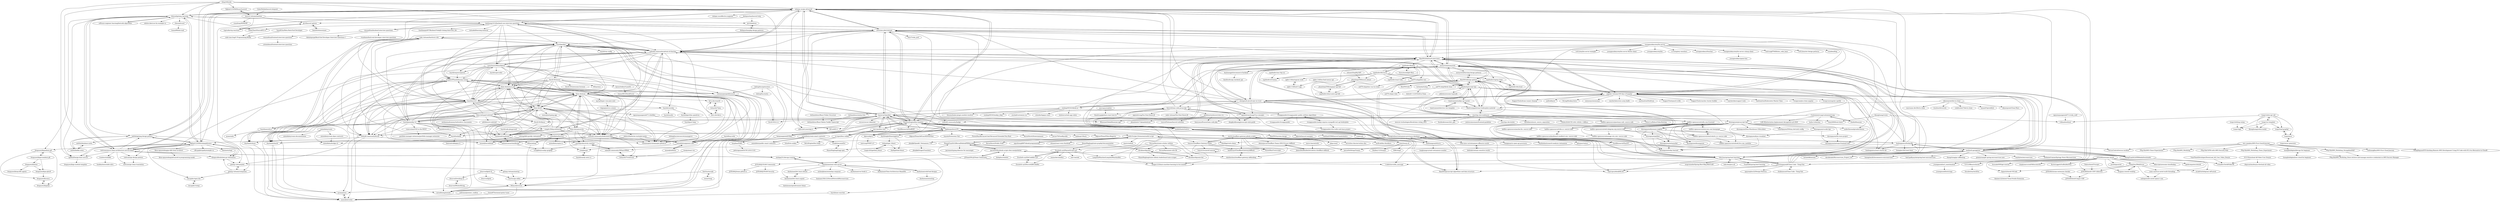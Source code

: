 digraph G {
"zalopay-oss/go-advanced" -> "chieund/golang_learning"
"zalopay-oss/go-advanced" -> "awesome-jobs/vietnam"
"zalopay-oss/go-advanced" -> "anhthii/golang-design-pattern"
"zalopay-oss/go-advanced" -> "tamhoang1412/backend-swe-interview-questions"
"zalopay-oss/go-advanced" -> "golang-vietnam/companies"
"zalopay-oss/go-advanced" -> "Nghiait123456/GolangAdvance"
"zalopay-oss/go-advanced" -> "viettranx/micro-clean-architecture-service-demo"
"zalopay-oss/go-advanced" -> "hlongvu/blockchain-go-vietnamese"
"zalopay-oss/go-advanced" -> "Ren0503/fullstack-interviews"
"zalopay-oss/go-advanced" -> "webuild-community/advent-of-sharing"
"zalopay-oss/go-advanced" -> "zalopay-oss/effective-engineer"
"zalopay-oss/go-advanced" -> "mlbvn/ml-yearning-vi" ["e"=1]
"zalopay-oss/go-advanced" -> "anonystick/anonystick"
"zalopay-oss/go-advanced" -> "BambooEngine/ibus-bamboo"
"zalopay-oss/go-advanced" -> "tuyenvm/OpenKey"
"loda-kun/spring-boot-learning" -> "loda-kun/java-all"
"loda-kun/spring-boot-learning" -> "nashtech-garage/yas"
"loda-kun/spring-boot-learning" -> "angular-vietnam/100-days-of-angular"
"loda-kun/spring-boot-learning" -> "anonystick/anonystick"
"loda-kun/spring-boot-learning" -> "Ren0503/fullstack-interviews"
"loda-kun/spring-boot-learning" -> "zalopay-oss/go-advanced"
"loda-kun/spring-boot-learning" -> "bangoc123/learn-machine-learning-in-two-months" ["e"=1]
"loda-kun/spring-boot-learning" -> "yeungon/In-JavaScript-we-trust"
"loda-kun/spring-boot-learning" -> "quoctinnguyen8/Clean-Code---Tieng-Viet"
"loda-kun/spring-boot-learning" -> "BambooEngine/ibus-bamboo"
"loda-kun/spring-boot-learning" -> "TranDatk/spring-boot-learning"
"loda-kun/spring-boot-learning" -> "tiepvupsu/ebookMLCB" ["e"=1]
"loda-kun/spring-boot-learning" -> "Ren0503/design-pattern"
"loda-kun/spring-boot-learning" -> "osopromadze/Spring-Boot-Blog-REST-API" ["e"=1]
"loda-kun/spring-boot-learning" -> "awesome-jobs/vietnam"
"BambooEngine/ibus-bamboo" -> "teni-ime/ibus-teni"
"BambooEngine/ibus-bamboo" -> "tuyenvm/OpenKey"
"BambooEngine/ibus-bamboo" -> "undertheseanlp/underthesea" ["e"=1]
"BambooEngine/ibus-bamboo" -> "vn-input/ibus-unikey"
"BambooEngine/ibus-bamboo" -> "awesome-jobs/vietnam"
"BambooEngine/ibus-bamboo" -> "zalopay-oss/go-advanced"
"BambooEngine/ibus-bamboo" -> "huytd/goxkey"
"BambooEngine/ibus-bamboo" -> "lamquangminh/EVKey"
"BambooEngine/ibus-bamboo" -> "mlbvn/ml-yearning-vi" ["e"=1]
"BambooEngine/ibus-bamboo" -> "d2l-ai/d2l-vi" ["e"=1]
"BambooEngine/ibus-bamboo" -> "tiepvupsu/ebookMLCB" ["e"=1]
"BambooEngine/ibus-bamboo" -> "VinAIResearch/PhoBERT" ["e"=1]
"BambooEngine/ibus-bamboo" -> "bangoc123/learn-machine-learning-in-two-months" ["e"=1]
"BambooEngine/ibus-bamboo" -> "bigdargon/hostsVN"
"BambooEngine/ibus-bamboo" -> "madnh/hanhchinhvn"
"teni-ime/ibus-teni" -> "vn-input/ibus-unikey"
"teni-ime/ibus-teni" -> "BambooEngine/ibus-bamboo"
"teni-ime/ibus-teni" -> "tuyenvm/OpenKey"
"nguyentranchung/33-js-concepts" -> "dangkyokhoang/javascript-style-guide"
"nguyentranchung/33-js-concepts" -> "Ren0503/fullstack-interviews"
"nguyentranchung/33-js-concepts" -> "Ren0503/javascript-algorithms-and-data-structure"
"nguyentranchung/33-js-concepts" -> "hienvd/clean-code-javascript"
"MQuy/mlang" -> "MQuy/mbrowser"
"J2TeamNNL/J2Team-Community" -> "J2TEAM/J2TEAM-Community"
"J2TeamNNL/J2Team-Community" -> "jayremnt/facebook-scripts-dom-manipulation"
"J2TeamNNL/J2Team-Community" -> "t-rekttt/invisible_message"
"J2TeamNNL/J2Team-Community" -> "HoangTran0410/RevealDeletedFBMessages"
"tuyenvm/OpenKey" -> "lamquangminh/EVKey"
"tuyenvm/OpenKey" -> "BambooEngine/ibus-bamboo"
"tuyenvm/OpenKey" -> "huytd/goxkey"
"tuyenvm/OpenKey" -> "bigdargon/hostsVN"
"tuyenvm/OpenKey" -> "awesome-jobs/vietnam"
"tuyenvm/OpenKey" -> "teni-ime/ibus-teni"
"tuyenvm/OpenKey" -> "BluezoneGlobal/bluezone-app" ["e"=1]
"tuyenvm/OpenKey" -> "zalopay-oss/go-advanced"
"tuyenvm/OpenKey" -> "ZeroX-DG/vi-rs"
"tuyenvm/OpenKey" -> "abpvn/abpvn"
"tuyenvm/OpenKey" -> "madnh/hanhchinhvn"
"tuyenvm/OpenKey" -> "hienvd/clean-code-javascript"
"tuyenvm/OpenKey" -> "coccoc/coccoc-tokenizer" ["e"=1]
"tuyenvm/OpenKey" -> "mlbvn/ml-yearning-vi" ["e"=1]
"tuyenvm/OpenKey" -> "huytd/pomoday-v2"
"hlongvu/blockchain-go-vietnamese" -> "Nghiait123456/GolangAdvance"
"hlongvu/blockchain-go-vietnamese" -> "golang-vietnam/jobs"
"bigdargon/hostsVN" -> "abpvn/abpvn"
"bigdargon/hostsVN" -> "mrrfv/cloudflare-gateway-pihole-scripts"
"bigdargon/hostsVN" -> "tuyenvm/OpenKey"
"bigdargon/hostsVN" -> "luxysiv/Cloudflare-Gateway-Pihole"
"bigdargon/hostsVN" -> "lamquangminh/EVKey"
"bigdargon/hostsVN" -> "FiorenMas/Revanced-And-Revanced-Extended-Non-Root" ["e"=1]
"bigdargon/hostsVN" -> "KevinNitroG/Entertainment" ["e"=1]
"bigdargon/hostsVN" -> "BambooEngine/ibus-bamboo"
"bigdargon/hostsVN" -> "jerryn70/GoodbyeAds" ["e"=1]
"bigdargon/hostsVN" -> "badmojr/1Hosts" ["e"=1]
"bigdargon/hostsVN" -> "AdguardTeam/FiltersRegistry" ["e"=1]
"bigdargon/hostsVN" -> "AdguardTeam/AdGuardSDNSFilter" ["e"=1]
"bigdargon/hostsVN" -> "duythongle/fshare2gdrive"
"bigdargon/hostsVN" -> "huynlx/Extensions-Viet"
"bigdargon/hostsVN" -> "Useful-Scripts-Extension/useful-script"
"golang-vietnam/companies" -> "golang-vietnam/jobs"
"golang-vietnam/companies" -> "ducnpdev/open-dev"
"golang-vietnam/companies" -> "hlongvu/blockchain-go-vietnamese"
"tsenart/nap" -> "linxGnu/mssqlx"
"axieinfinity/public-smart-contracts" -> "axieinfinity/ronin-smart-contracts"
"tungv/load-graphql" -> "tungv/jerni"
"tungv/jerni" -> "tungv/load-graphql"
"tungv/jerni" -> "tungv/async-generator"
"luxysiv/revanced-nonroot" -> "luxysiv/revanced-nonroot"
"lamquangminh/EVKey" -> "tuyenvm/OpenKey"
"lamquangminh/EVKey" -> "BambooEngine/ibus-bamboo"
"lamquangminh/EVKey" -> "huyphan/NAKL"
"anhthii/golang-design-pattern" -> "Nghiait123456/GolangAdvance"
"anhthii/golang-design-pattern" -> "anhthii/kafka-notes"
"anhthii/golang-design-pattern" -> "anhthii/database-notes"
"anhthii/golang-design-pattern" -> "golang-vietnam/jobs"
"anhthii/golang-design-pattern" -> "zalopay-oss/go-advanced"
"Danp2/au3WebDriver" -> "dragana-r/autoit-winhttp"
"Danp2/au3WebDriver" -> "nomi-san/true-autoit-multi-threading"
"Danp2/au3WebDriver" -> "xLinkOut/telegram-udf-autoit"
"Danp2/au3WebDriver" -> "smbape/node-autoit-opencv-com"
"Danp2/au3WebDriver" -> "loganch/AutoIt-VSCode"
"Danp2/au3WebDriver" -> "J2TEAM/AutoIt-UDF-Collection"
"duythongle/fshare2gdrive" -> "tudoanh/get_fshare"
"duythongle/fshare2gdrive" -> "vkn9/getlink-fshare"
"anduintransaction/design" -> "trungfinity/scalajs-graphql"
"anduintransaction/design" -> "vimdotmd/vimdotmd"
"dangkyokhoang/javascript-style-guide" -> "nguyentranchung/33-js-concepts"
"dinhquochan/laravel-twig" -> "qh-8/laravel-options"
"dinhquochan/laravel-twig" -> "qh-8/skeleton"
"Pahiro/AutoIT-Scripts" -> "J2TEAM/AutoIt-UDF-Collection"
"loda-kun/java-all" -> "loda-kun/spring-boot-learning"
"freakitties/axieExt" -> "ShaneMaglangit/agp-npm"
"linxGnu/go-adder" -> "MQuy/mbrowser"
"ZeroX-DG/limus" -> "vimdotmd/vimdotmd"
"btnguyen2k/consu" -> "btnguyen2k/godal"
"btnguyen2k/godal" -> "btnguyen2k/consu"
"trietphm/pv" -> "huytd/snacky-news-rs"
"huytd/snacky-news-rs" -> "trietphm/pv"
"btnguyen2k/exter" -> "btnguyen2k/go-giter8"
"btnguyen2k/exter" -> "btnguyen2k/azp-k8s-agents"
"youngmonkeys/ezyfox-server-csharp-client" -> "youngmonkeys/game-box"
"yeungon/In-JavaScript-we-trust" -> "angular-vietnam/100-days-of-angular"
"yeungon/In-JavaScript-we-trust" -> "Ren0503/fullstack-interviews"
"yeungon/In-JavaScript-we-trust" -> "anonystick/anonystick"
"yeungon/In-JavaScript-we-trust" -> "sondnpt00343/tiktok-ui"
"yeungon/In-JavaScript-we-trust" -> "awesome-jobs/vietnam"
"yeungon/In-JavaScript-we-trust" -> "webuild-community/advent-of-sharing"
"yeungon/In-JavaScript-we-trust" -> "zalopay-oss/go-advanced"
"yeungon/In-JavaScript-we-trust" -> "Ren0503/design-pattern"
"yeungon/In-JavaScript-we-trust" -> "jellydn/typescript-tips"
"yeungon/In-JavaScript-we-trust" -> "reacttips-dev/codebases"
"yeungon/In-JavaScript-we-trust" -> "hienvd/clean-code-javascript"
"yeungon/In-JavaScript-we-trust" -> "nhattruongniit/react-boilerplate-material"
"yeungon/In-JavaScript-we-trust" -> "loda-kun/spring-boot-learning"
"yeungon/In-JavaScript-we-trust" -> "BambooEngine/ibus-bamboo"
"yeungon/In-JavaScript-we-trust" -> "nguyentranchung/33-js-concepts"
"angular-vietnam/100-days-of-angular" -> "trungvose/jira-clone-angular" ["e"=1]
"angular-vietnam/100-days-of-angular" -> "trungvose/angular-spotify" ["e"=1]
"angular-vietnam/100-days-of-angular" -> "yeungon/In-JavaScript-we-trust"
"angular-vietnam/100-days-of-angular" -> "anonystick/anonystick"
"angular-vietnam/100-days-of-angular" -> "Ren0503/fullstack-interviews"
"angular-vietnam/100-days-of-angular" -> "SupportTools/drone-runner-cleanup" ["e"=1]
"angular-vietnam/100-days-of-angular" -> "cjellick/karat" ["e"=1]
"angular-vietnam/100-days-of-angular" -> "StrongMonkey/stern" ["e"=1]
"angular-vietnam/100-days-of-angular" -> "nexmonyx/nexmonyx" ["e"=1]
"angular-vietnam/100-days-of-angular" -> "rancherlabs/swiss-army-knife" ["e"=1]
"angular-vietnam/100-days-of-angular" -> "mattmattox/DiskScan" ["e"=1]
"angular-vietnam/100-days-of-angular" -> "SupportTools/push-to-k8s" ["e"=1]
"angular-vietnam/100-days-of-angular" -> "SupportTools/rancher-cluster-builder" ["e"=1]
"angular-vietnam/100-days-of-angular" -> "rancherlabs/support-tools" ["e"=1]
"angular-vietnam/100-days-of-angular" -> "mattmattox/Kubernetes-Master-Class" ["e"=1]
"quoctinnguyen8/Clean-Code---Tieng-Viet" -> "chukimmuoi/Clean-Code---Tieng-Viet"
"quoctinnguyen8/Clean-Code---Tieng-Viet" -> "Ren0503/fullstack-interviews"
"quoctinnguyen8/Clean-Code---Tieng-Viet" -> "nguyenphuc22/Design-Patterns"
"quoctinnguyen8/Clean-Code---Tieng-Viet" -> "angular-vietnam/100-days-of-angular"
"quoctinnguyen8/Clean-Code---Tieng-Viet" -> "anonystick/anonystick"
"quoctinnguyen8/Clean-Code---Tieng-Viet" -> "Ren0503/design-pattern"
"quoctinnguyen8/Clean-Code---Tieng-Viet" -> "zalopay-oss/go-advanced"
"quoctinnguyen8/Clean-Code---Tieng-Viet" -> "loda-kun/spring-boot-learning"
"quoctinnguyen8/Clean-Code---Tieng-Viet" -> "tiepvupsu/ebookMLCB" ["e"=1]
"quoctinnguyen8/Clean-Code---Tieng-Viet" -> "hoalongnatsu/Dockerfile"
"quoctinnguyen8/Clean-Code---Tieng-Viet" -> "Ren0503/javascript-algorithms-and-data-structure"
"quoctinnguyen8/Clean-Code---Tieng-Viet" -> "ThangLeQuoc/vietnamese-provinces-database"
"awesome-jobs/vietnam" -> "zalopay-oss/go-advanced"
"awesome-jobs/vietnam" -> "tamhoang1412/backend-swe-interview-questions"
"awesome-jobs/vietnam" -> "golang-vietnam/jobs"
"awesome-jobs/vietnam" -> "bangoc123/learn-machine-learning-in-two-months" ["e"=1]
"awesome-jobs/vietnam" -> "BambooEngine/ibus-bamboo"
"awesome-jobs/vietnam" -> "mlbvn/ml-yearning-vi" ["e"=1]
"awesome-jobs/vietnam" -> "ruby-vietnam/hardcore-rule"
"awesome-jobs/vietnam" -> "tuyenvm/OpenKey"
"awesome-jobs/vietnam" -> "webuild-community/advent-of-sharing"
"awesome-jobs/vietnam" -> "huytd/goxkey"
"awesome-jobs/vietnam" -> "undertheseanlp/underthesea" ["e"=1]
"awesome-jobs/vietnam" -> "d2l-ai/d2l-vi" ["e"=1]
"awesome-jobs/vietnam" -> "angular-vietnam/100-days-of-angular"
"awesome-jobs/vietnam" -> "Ren0503/fullstack-interviews"
"awesome-jobs/vietnam" -> "0x2c7/ruby_jard" ["e"=1]
"duthanhduoc/React-Folder-Structure" -> "duthanhduoc/React-Redux-Toolkit-Typescript"
"daohoangson/dvhcvn" -> "madnh/hanhchinhvn"
"daohoangson/dvhcvn" -> "ThangLeQuoc/vietnamese-provinces-database"
"daohoangson/dvhcvn" -> "tonghoangvu/read-vietnamese-number"
"anhthii/kafka-notes" -> "anhthii/database-notes"
"anhthii/kafka-notes" -> "anhthii/golang-design-pattern"
"tungtv202/getlink_fshare" -> "tudoanh/get_fshare"
"huytd/pomoday-v2" -> "thien-do/typed-tailwind"
"huytd/pomoday-v2" -> "thien-do/moai"
"huytd/pomoday-v2" -> "huytd/goxkey"
"huytd/pomoday-v2" -> "huytd/ascii-d"
"huytd/pomoday-v2" -> "ruby-vietnam/hardcore-rule"
"huytd/pomoday-v2" -> "webuild-community/advent-of-sharing"
"huytd/pomoday-v2" -> "congdv/30daysofsharing"
"huytd/pomoday-v2" -> "huytd/azeroth-js"
"huytd/pomoday-v2" -> "thien-do/samuwrite"
"huytd/pomoday-v2" -> "huytd/ristretto-rs"
"huytd/pomoday-v2" -> "GraphicDThanh/danang-cuisine"
"huytd/pomoday-v2" -> "vimdotmd/vimdotmd"
"huytd/pomoday-v2" -> "webuild-community/forum"
"huytd/pomoday-v2" -> "vozercotam/VOZ-to-the-WEST"
"huytd/pomoday-v2" -> "huytd/taskedit"
"ZeroX-DG/vi-rs" -> "huytd/goxkey"
"ZeroX-DG/moon" -> "ZeroX-DG/awesome-browser" ["e"=1]
"ZeroX-DG/moon" -> "huytd/goxkey"
"ZeroX-DG/moon" -> "thien-do/otf"
"ZeroX-DG/moon" -> "ZeroX-DG/limus"
"ZeroX-DG/moon" -> "MQuy/mbrowser"
"ZeroX-DG/moon" -> "vimdotmd/vimdotmd"
"ZeroX-DG/moon" -> "thien-do/moai"
"ZeroX-DG/moon" -> "webuild-community/forum"
"ZeroX-DG/moon" -> "huytd/ascii-d"
"ZeroX-DG/moon" -> "AymenSekhri/CyanOS"
"ZeroX-DG/moon" -> "thien-do/memos-pub"
"ZeroX-DG/moon" -> "MQuy/mos" ["e"=1]
"thien-do/moai" -> "thien-do/memos-pub"
"thien-do/moai" -> "thien-do/otf"
"thien-do/moai" -> "webuild-community/federated-blog"
"thien-do/moai" -> "monodyle/saigonese.cafe"
"thien-do/moai" -> "webuild-community/forum"
"thien-do/moai" -> "vnteamopen/vnteamopen.github.io"
"thien-do/moai" -> "keva-dev/reactif"
"thien-do/moai" -> "GraphicDThanh/danang-cuisine"
"thien-do/moai" -> "huytd/ascii-d"
"thien-do/moai" -> "thien-do/samuwrite"
"thien-do/moai" -> "ng-hai/hyper-rose-pine-next"
"thien-do/moai" -> "webuild-community/30DaysOfWeb"
"thien-do/moai" -> "unrealhoang/memds"
"thien-do/moai" -> "huytd/productivity-watcher"
"axieinfinity/ronin" -> "axieinfinity/ronin-documentation"
"axieinfinity/ronin" -> "axieinfinity/ronin-dpos-contracts"
"axieinfinity/ronin" -> "axieinfinity/bridge-v2"
"thien-do/otf" -> "thien-do/moai"
"thien-do/otf" -> "duythinht/huytd"
"thien-do/otf" -> "thien-do/typed-tailwind"
"thien-do/otf" -> "thien-do/memos-pub"
"thien-do/otf" -> "nguyenquangminh0711/dotfiles"
"thien-do/otf" -> "vnteamopen/vnteamopen.github.io"
"thien-do/otf" -> "nhducit/batteries-included-nextjs"
"thien-do/otf" -> "monodyle/codeleak"
"thien-do/otf" -> "vimdotmd/vimdotmd"
"thien-do/otf" -> "thien-do/samuwrite"
"thien-do/otf" -> "anduintransaction/design"
"thien-do/otf" -> "webuild-community/federated-blog"
"thien-do/otf" -> "huytd/taskedit"
"thien-do/otf" -> "monodyle/typing-app"
"starandtina/backend-interview-questions" -> "fabinhojorge/Back-End-Developer-Interview-Questions-1"
"starandtina/backend-interview-questions" -> "starandtina/frontend-interview-questions"
"starandtina/backend-interview-questions" -> "tvandame/back-end-developer-interview-questions" ["e"=1]
"starandtina/backend-interview-questions" -> "tamhoang1412/backend-swe-interview-questions"
"vn-input/ibus-unikey" -> "fcitx/fcitx-unikey"
"vn-input/ibus-unikey" -> "BoGoEngine/ibus-bogo"
"vn-input/ibus-unikey" -> "teni-ime/ibus-teni"
"thien-do/typed-tailwind" -> "thien-do/otf"
"thien-do/typed-tailwind" -> "thien-do/moai"
"thien-do/typed-tailwind" -> "vimdotmd/vimdotmd"
"thien-do/typed-tailwind" -> "anduintransaction/design"
"thien-do/typed-tailwind" -> "ZeroX-DG/limus"
"thien-do/typed-tailwind" -> "axieinfinity/festival"
"thien-do/typed-tailwind" -> "muhammadsammy/tailwindcss-classnames" ["e"=1]
"thien-do/typed-tailwind" -> "GraphicDThanh/danang-cuisine"
"thien-do/typed-tailwind" -> "huytd/ascii-d"
"thien-do/typed-tailwind" -> "qcam/pomox"
"thien-do/typed-tailwind" -> "duythinht/huytd"
"thien-do/typed-tailwind" -> "MQuy/mlang"
"thien-do/typed-tailwind" -> "thien-do/memos-pub"
"thien-do/typed-tailwind" -> "huytd/pomoday-v2"
"thien-do/typed-tailwind" -> "phthhieu/re-tailwind" ["e"=1]
"starandtina/frontend-interview-questions" -> "artemdemo/frontend-interview-questions"
"thaidn/bluezone" -> "Cuuhomientrung/cuuhomientrung"
"jvanegmond/au3_uiautomation" -> "jvanegmond/hotstrings"
"jayremnt/facebook-scripts-dom-manipulation" -> "HoangTran0410/FBMediaDownloader"
"jayremnt/facebook-scripts-dom-manipulation" -> "dinhphuc/chatbot"
"jayremnt/facebook-scripts-dom-manipulation" -> "HoangTran0410/RevealDeletedFBMessages"
"jayremnt/facebook-scripts-dom-manipulation" -> "J2TeamNNL/J2Team-Community"
"axieinfinity/ronin-smart-contracts" -> "axieinfinity/public-smart-contracts"
"axieinfinity/ronin-smart-contracts" -> "axieinfinity/spine-rs"
"axieinfinity/ronin-smart-contracts" -> "freakitties/axieExt"
"axieinfinity/ronin-smart-contracts" -> "axieinfinity/bridge-v2"
"vozercotam/VOZ-to-the-WEST" -> "portfolio-manager-extension/portfolio-manager-extension"
"webuild-community/badge" -> "huytd/mini-searcher"
"btnguyen2k/govueadmin.g8" -> "btnguyen2k/go-giter8"
"btnguyen2k/govueadmin.g8" -> "btnguyen2k/goadmin.g8"
"btnguyen2k/govueadmin.g8" -> "btnguyen2k/exter"
"btnguyen2k/goadmin.g8" -> "btnguyen2k/govueadmin.g8"
"btnguyen2k/goadmin.g8" -> "btnguyen2k/consu"
"btnguyen2k/goadmin.g8" -> "btnguyen2k/godal"
"tuhuynh27/jiny" -> "keva-dev/reactif"
"tuhuynh27/jiny" -> "keva-dev/keva"
"behitek/vietnam-sensitive-words" -> "blue-eyes-vn/vietnamese-offensive-words"
"axieinfinity/spine-rs" -> "axieinfinity/festival"
"tungv/async-generator" -> "tungv/jerni"
"AymenSekhri/CyanOS" -> "itamar8910/DarkForest"
"huytd/productivity-watcher" -> "trietphm/pv"
"huytd/productivity-watcher" -> "trungfinity/scalajs-graphql"
"huytd/productivity-watcher" -> "webuild-community/30DaysOfWeb"
"huytd/code-playground" -> "vimdotmd/vimdotmd"
"axieinfinity/festival" -> "axieinfinity/spine-rs"
"axieinfinity/festival" -> "trungfinity/scalajs-graphql"
"axieinfinity/festival" -> "anduintransaction/design"
"axieinfinity/festival" -> "MQuy/mlang"
"axieinfinity/festival" -> "huytd/productivity-watcher"
"vimdotmd/vimdotmd" -> "anduintransaction/design"
"vimdotmd/vimdotmd" -> "huytd/productivity-watcher"
"btnguyen2k/go-giter8" -> "btnguyen2k/consu"
"qcam/pomox" -> "monodyle/cooler"
"huytd/mini-searcher" -> "monodyle/cooler"
"nhducit/batteries-included-nextjs" -> "vnteamopen/vnteamopen.github.io"
"nhducit/batteries-included-nextjs" -> "monodyle/codeleak"
"nhducit/batteries-included-nextjs" -> "monodyle/saigonese.cafe"
"vigstudio/vig-reactions" -> "qh-8/laravel-options"
"tuanchauict/MonoSketch" -> "huytd/ascii-d"
"tuanchauict/MonoSketch" -> "GraphicDThanh/danang-cuisine"
"tuanchauict/MonoSketch" -> "huytd/goxkey"
"tuanchauict/MonoSketch" -> "thien-do/moai"
"tuanchauict/MonoSketch" -> "thien-do/memos-pub"
"tuanchauict/MonoSketch" -> "webuild-community/advent-of-sharing"
"tuanchauict/MonoSketch" -> "webuild-community/federated-blog"
"tuanchauict/MonoSketch" -> "vnteamopen/godebouncer"
"tuanchauict/MonoSketch" -> "webuild-community/forum"
"tuanchauict/MonoSketch" -> "huytd/supercoder" ["e"=1]
"tuanchauict/MonoSketch" -> "duythinht/shout"
"tuanchauict/MonoSketch" -> "huytd/sequencegenius"
"tuanchauict/MonoSketch" -> "thien-do/otf"
"tuanchauict/MonoSketch" -> "unrealhoang/memds"
"tuanchauict/MonoSketch" -> "monodyle/saigonese.cafe"
"MQuy/mbrowser" -> "monodyle/cooler"
"MQuy/mbrowser" -> "unrealhoang/memds"
"MQuy/mbrowser" -> "qcam/pomox"
"chukimmuoi/Clean-Code---Tieng-Viet" -> "quoctinnguyen8/Clean-Code---Tieng-Viet"
"rany2/warp.sh" -> "poscat0x04/wgcf-teams"
"rany2/warp.sh" -> "mrrfv/cloudflare-gateway-pihole-scripts"
"rany2/warp.sh" -> "Diniboy1123/usque"
"rany2/warp.sh" -> "ViRb3/wgcf" ["e"=1]
"htdat/TeachYourselfCS-vi" -> "code-toan-bug/C-Programming-Books"
"dynonguyen/javascript-tips" -> "dynonguyen/vscode-tips"
"dynonguyen/javascript-tips" -> "dynonguyen/today-learned"
"dynonguyen/javascript-tips" -> "dynonguyen/dynonguyen"
"dynonguyen/javascript-tips" -> "dynonguyen/ttb-store-project"
"dynonguyen/javascript-tips" -> "dynonguyen/dynonary-english"
"dynonguyen/javascript-tips" -> "dynonguyen/Data-Warehouse-UKAccident"
"dynonguyen/javascript-tips" -> "dynonguyen/dyno-visualizer"
"dynonguyen/javascript-tips" -> "dynonguyen/pollme"
"dynonguyen/javascript-tips" -> "dynonguyen/natuspa-frontend-web"
"dynonguyen/javascript-tips" -> "dynonguyen/metamarket"
"dynonguyen/javascript-tips" -> "TuanNguyen2504/my-devtools-config"
"Cuuhomientrung/cuuhomientrung" -> "thaidn/bluezone"
"Cuuhomientrung/cuuhomientrung" -> "LAB-MI/attestation-deplacement-derogatoire-q4-2020" ["e"=1]
"Cuuhomientrung/cuuhomientrung" -> "ZeroX-DG/limus"
"Cuuhomientrung/cuuhomientrung" -> "webuild-community/badge"
"Cuuhomientrung/cuuhomientrung" -> "vimdotmd/vimdotmd"
"Cuuhomientrung/cuuhomientrung" -> "hailoc12/docbao" ["e"=1]
"golang-vietnam/jobs" -> "golang-vietnam/companies"
"golang-vietnam/jobs" -> "golang-vietnam/meetup"
"golang-vietnam/meetup" -> "linxGnu/go-adder"
"dynonguyen/ttb-store-project" -> "dynonguyen/natuspa-frontend-web"
"toantranmei/electron-vite-template" -> "toantranmei/nodejs-api-starter"
"blue-eyes-vn/vietnamese-offensive-words" -> "behitek/vietnam-sensitive-words"
"trungquandev/trungquandev-public-utilities-algorithms" -> "trungquandev/nodejs-express-mongodb-rest-api-boilerplate"
"trungquandev/trungquandev-public-utilities-algorithms" -> "trungquandev/vite-trello-web-base-project"
"trungquandev/trungquandev-public-utilities-algorithms" -> "trungquandev/trungquandev"
"nhattruongniit/react-boilerplate-material" -> "toantranmei/nodejs-api-starter"
"nhattruongniit/react-boilerplate-material" -> "reacttips-dev/codebases"
"nhattruongniit/react-boilerplate-material" -> "Ren0503/design-pattern"
"nhattruongniit/react-boilerplate-material" -> "ladifire-opensource/trello.com-frontend"
"nhattruongniit/react-boilerplate-material" -> "jellydn/typescript-tips"
"dynonguyen/dynonary-english" -> "dynonguyen/metamarket"
"dynonguyen/dynonary-english" -> "dynonguyen/pollme"
"dynonguyen/dynonary-english" -> "dynonguyen/ttb-store-project"
"dynonguyen/dynonary-english" -> "dynonguyen/dyno-visualizer"
"dynonguyen/dynonary-english" -> "dynonguyen/today-learned"
"dynonguyen/dynonary-english" -> "dynonguyen/dynonguyen"
"ladifire-opensource/trello.com-frontend" -> "ladifire-opensource/intercom.com-homepage"
"ladifire-opensource/trello.com-frontend" -> "ladifire-opensource/web.telegram.org-source-code"
"ladifire-opensource/trello.com-frontend" -> "ladifire-opensource/anchor.fm--source-code"
"ladifire-opensource/trello.com-frontend" -> "ladifire-opensource/tribe.so--source-code"
"ladifire-opensource/trello.com-frontend" -> "ladifire-opensource/cloud.elastic.co--source-code"
"ladifire-opensource/trello.com-frontend" -> "ladifire-opensource/manage.wix.com--source-code"
"ladifire-opensource/web.telegram.org-source-code" -> "ladifire-opensource/cloud.elastic.co--source-code"
"ladifire-opensource/web.telegram.org-source-code" -> "ladifire-opensource/manage.wix.com--source-code"
"ladifire-opensource/web.telegram.org-source-code" -> "ladifire-opensource/trello.com-frontend"
"ladifire-opensource/web.telegram.org-source-code" -> "ladifire-opensource/outlook.live.com_modules"
"marco-lancini/utils" -> "JamesWoolfenden/terraform-cloudflare-adblock"
"igdev116/free-food-menus-api" -> "igdev116/food-G-app"
"FerranMarin/axie-scholar-utilities" -> "LampAndMaxAxie/LampAndMaxAxieBot"
"FerranMarin/axie-scholar-utilities" -> "ZracheSs-xyZ/PayoutScript-xyZ"
"FerranMarin/axie-scholar-utilities" -> "Shraknard/pyaxie"
"FerranMarin/axie-scholar-utilities" -> "FerranMarin/axie-utils-lib"
"FerranMarin/axie-scholar-utilities" -> "Shraknard/pyaxie-bot"
"igdev116/food-G-app" -> "igdev116/instagram-noob"
"dwarvesf/WeAreHiring" -> "dwarvesf/working-on"
"ngocduong6697/ebook-programming" -> "Useful-Scripts-Extension/useful-script"
"ShaneMaglangit/axie-graphql-documentation" -> "ShaneMaglangit/agp-npm"
"ShaneMaglangit/axie-graphql-documentation" -> "ZracheSs-xyZ/PayoutScript-xyZ"
"ShaneMaglangit/axie-graphql-documentation" -> "Shraknard/pyaxie"
"Shraknard/pyaxie" -> "Shraknard/pyaxie-bot"
"Shraknard/pyaxie" -> "ShaneMaglangit/axie-infinity-leaderboard-axie-scraper"
"dragana-r/autoit-winhttp" -> "Danp2/au3WebDriver"
"ShaneMaglangit/agp-npm" -> "freakitties/axieExt"
"ZracheSs-xyZ/PayoutScript-xyZ" -> "ZracheSs-xyZ/QrCodeBot-xyZ"
"ZracheSs-xyZ/PayoutScript-xyZ" -> "LampAndMaxAxie/LampAndMaxAxieBot"
"ZracheSs-xyZ/PayoutScript-xyZ" -> "ZracheSs-xyZ/DiscordQRCodeBot"
"ZracheSs-xyZ/PayoutScript-xyZ" -> "axie-taxi/abi"
"ZracheSs-xyZ/PayoutScript-xyZ" -> "mamacker/axieExt"
"J2TEAM/AutoIt-UDF-Collection" -> "J2TEAM/AutoIt-Imgur-UDF"
"whoant/ZingMp3API" -> "phamhiep2506/music-player"
"phatjkk/SpeakIt_Vietnamese_TTS" -> "phatjkk/DragonTranslator"
"webuild-community/federated-blog" -> "vnteamopen/vnteamopen.github.io"
"webuild-community/federated-blog" -> "MQuy/mbrowser"
"webuild-community/federated-blog" -> "monodyle/codeleak"
"webuild-community/federated-blog" -> "monodyle/saigonese.cafe"
"webuild-community/federated-blog" -> "thien-do/memos-pub"
"webuild-community/federated-blog" -> "duythinht/huytd"
"webuild-community/federated-blog" -> "tuhuynh27/cointrack"
"thien-do/samuwrite" -> "thien-do/otf"
"thien-do/samuwrite" -> "vnteamopen/vnteamopen.github.io"
"thien-do/samuwrite" -> "huytd/productivity-watcher"
"thien-do/samuwrite" -> "webuild-community/federated-blog"
"thien-do/samuwrite" -> "thien-do/moai"
"thien-do/samuwrite" -> "vimdotmd/vimdotmd"
"thien-do/samuwrite" -> "webuild-community/forum"
"thien-do/samuwrite" -> "monodyle/saigonese.cafe"
"thien-do/samuwrite" -> "axieinfinity/festival"
"keva-dev/keva" -> "tuhuynh27/jiny"
"keva-dev/keva" -> "keva-dev/reactif"
"dynonguyen/vscode-tips" -> "dynonguyen/natuspa-frontend-web"
"dynonguyen/vscode-tips" -> "dynonguyen/dyno-visualizer"
"congdv/30daysofsharing" -> "webuild-community/forum"
"congdv/30daysofsharing" -> "webuild-community/advent-of-sharing"
"congdv/30daysofsharing" -> "vimdotmd/vimdotmd"
"congdv/30daysofsharing" -> "thien-do/moai"
"congdv/30daysofsharing" -> "thien-do/memos-pub"
"congdv/30daysofsharing" -> "thien-do/otf"
"congdv/30daysofsharing" -> "trietphm/pv"
"congdv/30daysofsharing" -> "webuild-community/federated-blog"
"congdv/30daysofsharing" -> "huytd/taskedit"
"ng-hai/hyper-rose-pine-next" -> "kcjpop/postcss-atomic"
"qh-8/skeleton" -> "dinhquochan/php-design-patterns"
"anhthii/database-notes" -> "anhthii/kafka-notes"
"webuild-community/30DaysOfWeb" -> "tuhuynh27/cointrack"
"webuild-community/30DaysOfWeb" -> "huytd/productivity-watcher"
"moaijs/moai-vue" -> "tuhuynh27/cointrack"
"ZracheSs-xyZ/QrCodeBot-xyZ" -> "ZracheSs-xyZ/PayoutScript-xyZ"
"ZracheSs-xyZ/QrCodeBot-xyZ" -> "ZracheSs-xyZ/DiscordQRCodeBot"
"duythinht/huytd" -> "monodyle/cooler"
"duythinht/huytd" -> "qcam/pomox"
"ZracheSs-xyZ/DiscordQRCodeBot" -> "ZracheSs-xyZ/QrCodeBot-xyZ"
"keva-dev/reactif" -> "tuhuynh27/jiny"
"ledongthuc/awssecretsmanagerui" -> "vnteamopen/vnteamopen.github.io"
"dinhquochan/php-design-patterns" -> "qh-8/skeleton"
"ladifire-opensource/intercom.com-homepage" -> "ladifire-opensource/cloud.elastic.co--source-code"
"ladifire-opensource/intercom.com-homepage" -> "ladifire-opensource/trello.com-frontend"
"ladifire-opensource/intercom.com-homepage" -> "ladifire-opensource/outlook.live.com_modules"
"dynonguyen/dyno-visualizer" -> "dynonguyen/today-learned"
"ThangLeQuoc/vietnamese-provinces-database" -> "daohoangson/dvhcvn"
"ThangLeQuoc/vietnamese-provinces-database" -> "anonystick/anonystick"
"ThangLeQuoc/vietnamese-provinces-database" -> "zalopay-oss/go-advanced"
"ThangLeQuoc/vietnamese-provinces-database" -> "madnh/hanhchinhvn"
"ThangLeQuoc/vietnamese-provinces-database" -> "VinAIResearch/PhoGPT" ["e"=1]
"ThangLeQuoc/vietnamese-provinces-database" -> "blue-eyes-vn/vietnamese-offensive-words"
"ThangLeQuoc/vietnamese-provinces-database" -> "Ren0503/fullstack-interviews"
"ThangLeQuoc/vietnamese-provinces-database" -> "thinhlpg/vixtts-demo" ["e"=1]
"ThangLeQuoc/vietnamese-provinces-database" -> "duydo/elasticsearch-analysis-vietnamese" ["e"=1]
"ThangLeQuoc/vietnamese-provinces-database" -> "hoalongnatsu/Dockerfile"
"ThangLeQuoc/vietnamese-provinces-database" -> "angular-vietnam/100-days-of-angular"
"ThangLeQuoc/vietnamese-provinces-database" -> "tiepvupsu/ebookMLCB" ["e"=1]
"ThangLeQuoc/vietnamese-provinces-database" -> "pbcquoc/vietocr" ["e"=1]
"ThangLeQuoc/vietnamese-provinces-database" -> "viettranx/micro-clean-architecture-service-demo"
"ThangLeQuoc/vietnamese-provinces-database" -> "hongquan/vn-open-api-provinces"
"reacttips-dev/codebases" -> "moscow-technologies/blockchain-voting_2021" ["e"=1]
"reacttips-dev/codebases" -> "nhattruongniit/react-boilerplate-material"
"reacttips-dev/codebases" -> "facebookresearch/ic_gan" ["e"=1]
"reacttips-dev/codebases" -> "juntossomosmais/frontend-guideline" ["e"=1]
"reacttips-dev/codebases" -> "reacttips-dev/stylex" ["e"=1]
"reacttips-dev/codebases" -> "ladifire-opensource/trello.com-frontend"
"reacttips-dev/codebases" -> "bytedance/music_source_separation" ["e"=1]
"reacttips-dev/codebases" -> "webuild-community/advent-of-sharing"
"reacttips-dev/codebases" -> "Ren0503/design-pattern"
"reacttips-dev/codebases" -> "jellydn/typescript-tips"
"reacttips-dev/codebases" -> "Ren0503/fullstack-interviews"
"reacttips-dev/codebases" -> "Edubr2020/CVE-2021-40444--CABless" ["e"=1]
"reacttips-dev/codebases" -> "ladifire-opensource/postman-web--source-code"
"reacttips-dev/codebases" -> "PeterL1n/RobustVideoMatting" ["e"=1]
"reacttips-dev/codebases" -> "dynonguyen/javascript-tips"
"napthedev/filmhot" -> "fuocy/moonlight-films"
"napthedev/filmhot" -> "an678-mhg/phim-moi"
"napthedev/filmhot" -> "napthedev/eCinema"
"napthedev/filmhot" -> "napthedev/fireverse"
"napthedev/filmhot" -> "napthedev/react-tuby"
"napthedev/filmhot" -> "napthedev/nhaccuatui-api-full"
"napthedev/filmhot" -> "napthedev/toptop-clone"
"napthedev/filmhot" -> "napthedev/discloud"
"napthedev/fireverse" -> "napthedev/filmhot"
"napthedev/fireverse" -> "napthedev/toptop-clone"
"napthedev/fireverse" -> "napthedev/react-tuby"
"napthedev/fireverse" -> "phamhiep2506/music-player"
"napthedev/fireverse" -> "napthedev/eCinema"
"napthedev/fireverse" -> "an678-mhg/phim-moi"
"napthedev/fireverse" -> "Ren0503/fullstack-interviews"
"napthedev/fireverse" -> "dynonguyen/dynonary-english"
"napthedev/fireverse" -> "igdev116/instagram-noob"
"napthedev/fireverse" -> "napthedev/nhaccuatui-api-full"
"anonystick/anonystick" -> "Ren0503/fullstack-interviews"
"anonystick/anonystick" -> "angular-vietnam/100-days-of-angular"
"anonystick/anonystick" -> "yeungon/In-JavaScript-we-trust"
"anonystick/anonystick" -> "nashtech-garage/yas"
"anonystick/anonystick" -> "zalopay-oss/go-advanced"
"anonystick/anonystick" -> "anonystick/learning-design-patterns"
"anonystick/anonystick" -> "loda-kun/spring-boot-learning"
"anonystick/anonystick" -> "hoalongnatsu/Dockerfile"
"anonystick/anonystick" -> "ThangLeQuoc/vietnamese-provinces-database"
"anonystick/anonystick" -> "jellydn/typescript-tips"
"anonystick/anonystick" -> "duyhoangptit/ecommerce-backend"
"anonystick/anonystick" -> "webuild-community/advent-of-sharing"
"anonystick/anonystick" -> "hienvd/clean-code-javascript"
"anonystick/anonystick" -> "VinAIResearch/PhoGPT" ["e"=1]
"anonystick/anonystick" -> "bangoc123/learn-machine-learning-in-two-months" ["e"=1]
"HoangTran0410/RevealDeletedFBMessages" -> "jayremnt/typing-detector-for-messenger"
"HoangTran0410/RevealDeletedFBMessages" -> "Useful-Scripts-Extension/useful-script"
"HoangTran0410/RevealDeletedFBMessages" -> "HoangTran0410/FBMediaDownloader"
"HoangTran0410/RevealDeletedFBMessages" -> "jayremnt/facebook-scripts-dom-manipulation"
"Ren0503/fullstack-interviews" -> "Ren0503/design-pattern"
"Ren0503/fullstack-interviews" -> "anonystick/anonystick"
"Ren0503/fullstack-interviews" -> "angular-vietnam/100-days-of-angular"
"Ren0503/fullstack-interviews" -> "Ren0503/javascript-algorithms-and-data-structure"
"Ren0503/fullstack-interviews" -> "yeungon/In-JavaScript-we-trust"
"Ren0503/fullstack-interviews" -> "webuild-community/advent-of-sharing"
"Ren0503/fullstack-interviews" -> "zalopay-oss/go-advanced"
"Ren0503/fullstack-interviews" -> "jellydn/typescript-tips"
"Ren0503/fullstack-interviews" -> "nguyentranchung/33-js-concepts"
"Ren0503/fullstack-interviews" -> "tamhoang1412/backend-swe-interview-questions"
"Ren0503/fullstack-interviews" -> "hoalongnatsu/react-starter-kit"
"Ren0503/fullstack-interviews" -> "napthedev/filmhot"
"Ren0503/fullstack-interviews" -> "viettranx/micro-clean-architecture-service-demo"
"Ren0503/fullstack-interviews" -> "loda-kun/spring-boot-learning"
"Ren0503/fullstack-interviews" -> "quoctinnguyen8/Clean-Code---Tieng-Viet"
"vuhung/ddd-quickly-vietnamese" -> "Nghiait123456/GolangAdvance"
"tamhoang1412/backend-swe-interview-questions" -> "webuild-community/advent-of-sharing"
"tamhoang1412/backend-swe-interview-questions" -> "awesome-jobs/vietnam"
"tamhoang1412/backend-swe-interview-questions" -> "Gauthamjm007/Backend-NodeJS-Golang-Interview_QA" ["e"=1]
"tamhoang1412/backend-swe-interview-questions" -> "zalopay-oss/go-advanced"
"tamhoang1412/backend-swe-interview-questions" -> "huytd/goxkey"
"tamhoang1412/backend-swe-interview-questions" -> "GraphicDThanh/danang-cuisine"
"tamhoang1412/backend-swe-interview-questions" -> "huytd/ascii-d"
"tamhoang1412/backend-swe-interview-questions" -> "thien-do/memos-pub"
"tamhoang1412/backend-swe-interview-questions" -> "Ren0503/fullstack-interviews"
"tamhoang1412/backend-swe-interview-questions" -> "tuanchauict/MonoSketch"
"tamhoang1412/backend-swe-interview-questions" -> "starandtina/backend-interview-questions"
"tamhoang1412/backend-swe-interview-questions" -> "chieund/golang_learning"
"tamhoang1412/backend-swe-interview-questions" -> "keva-dev/keva"
"tamhoang1412/backend-swe-interview-questions" -> "vietnakid/learning-material"
"tamhoang1412/backend-swe-interview-questions" -> "htdat/TeachYourselfCS-vi"
"nashtech-garage/yas" -> "loda-kun/spring-boot-learning"
"nashtech-garage/yas" -> "anonystick/anonystick"
"nashtech-garage/yas" -> "instantdb/instant" ["e"=1]
"nashtech-garage/yas" -> "angular-vietnam/100-days-of-angular"
"nashtech-garage/yas" -> "Ren0503/fullstack-interviews"
"nashtech-garage/yas" -> "davidetaibi/Microservices_Project_List" ["e"=1]
"nashtech-garage/yas" -> "zalopay-oss/go-advanced"
"nashtech-garage/yas" -> "hoangtien2k3/ecommerce-microservices" ["e"=1]
"nashtech-garage/yas" -> "SaiUpadhyayula/spring-boot-microservices" ["e"=1]
"nashtech-garage/yas" -> "awesome-jobs/vietnam"
"nashtech-garage/yas" -> "thangchung/go-coffeeshop" ["e"=1]
"nashtech-garage/yas" -> "piomin/sample-spring-microservices-new" ["e"=1]
"nashtech-garage/yas" -> "hoalongnatsu/Dockerfile"
"nashtech-garage/yas" -> "eazybytes/microservices" ["e"=1]
"nashtech-garage/yas" -> "mohamed-taman/Springy-Store-Microservices" ["e"=1]
"sondnpt00343/tiktok-ui" -> "sondnpt00343/nodejs_blog"
"sondnpt00343/tiktok-ui" -> "yeungon/In-JavaScript-we-trust"
"sondnpt00343/tiktok-ui" -> "arackaf/customize-cra" ["e"=1]
"sondnpt00343/tiktok-ui" -> "Ren0503/fullstack-interviews"
"sondnpt00343/tiktok-ui" -> "anonystick/anonystick"
"sondnpt00343/tiktok-ui" -> "atomiks/tippyjs-react" ["e"=1]
"sondnpt00343/tiktok-ui" -> "holetexvn/todo-app-redux"
"sondnpt00343/tiktok-ui" -> "trungquandev/trungquandev-public-utilities-algorithms"
"sondnpt00343/tiktok-ui" -> "angular-vietnam/100-days-of-angular"
"sondnpt00343/tiktok-ui" -> "tleunen/babel-plugin-module-resolver" ["e"=1]
"sondnpt00343/tiktok-ui" -> "duthanhduoc/nextjs-free"
"napthedev/react-tuby" -> "napthedev/filmhot"
"J2TEAM/awesome-AutoIt" -> "Danp2/au3WebDriver"
"J2TEAM/awesome-AutoIt" -> "jacexh/pyautoit" ["e"=1]
"J2TEAM/awesome-AutoIt" -> "V1V1/OffensiveAutoIt"
"J2TEAM/awesome-AutoIt" -> "ahkscript/awesome-AutoHotkey" ["e"=1]
"J2TEAM/awesome-AutoIt" -> "geekcomputers/AutoIt" ["e"=1]
"J2TEAM/awesome-AutoIt" -> "nomi-san/true-autoit-multi-threading"
"J2TEAM/awesome-AutoIt" -> "loganch/AutoIt-VSCode"
"J2TEAM/awesome-AutoIt" -> "J2TEAM/AutoIt-UDF-Collection"
"J2TEAM/awesome-AutoIt" -> "dragana-r/autoit-winhttp"
"J2TEAM/awesome-AutoIt" -> "t-rekttt/invisible_message"
"J2TEAM/awesome-AutoIt" -> "jvanegmond/au3_uiautomation"
"J2TEAM/awesome-AutoIt" -> "Avocado0595/git-tutorial"
"J2TEAM/awesome-AutoIt" -> "simplymercurial/ObfuscatorSG"
"J2TEAM/awesome-AutoIt" -> "KurtisLiggett/GuiBuilderPlus"
"J2TEAM/awesome-AutoIt" -> "xLinkOut/telegram-udf-autoit"
"toantranmei/nodejs-api-starter" -> "toantranmei/electron-vite-template"
"toantranmei/nodejs-api-starter" -> "nhattruongniit/react-boilerplate-material"
"vking34/books" -> "ngMinhDan/go-base-service"
"vking34/books" -> "minhpq331/devops-training"
"vking34/books" -> "chieund/golang_learning"
"vking34/books" -> "Nghiait123456/GolangAdvance"
"vking34/books" -> "zalopay-oss/go-advanced"
"vking34/books" -> "viettranx/micro-clean-architecture-service-demo"
"vking34/books" -> "webuild-community/advent-of-sharing"
"vking34/books" -> "Nghiait123456/DissectLaravel"
"eknoorpreet/dev.to-clone" -> "eknoorpreet/Clone-Wars"
"eknoorpreet/dev.to-clone" -> "marwanm-dev/Devto-clone"
"eknoorpreet/dev.to-clone" -> "itsnitinr/driwwwle"
"eknoorpreet/dev.to-clone" -> "codebucks27/devto-clone"
"eknoorpreet/dev.to-clone" -> "amand33p/reddish" ["e"=1]
"eknoorpreet/dev.to-clone" -> "nhattruongniit/react-boilerplate-material"
"phamhiep2506/music-player" -> "phamhiep2506/zingmp3-api-full"
"HoangTran0410/FBMediaDownloader" -> "jayremnt/facebook-scripts-dom-manipulation"
"HoangTran0410/FBMediaDownloader" -> "Useful-Scripts-Extension/useful-script"
"HoangTran0410/FBMediaDownloader" -> "HoangTran0410/RevealDeletedFBMessages"
"HoangTran0410/FBMediaDownloader" -> "nvhaidev/GetAllVideoTK"
"huytd/azeroth-js" -> "ruby-vietnam/hardcore-rule"
"huytd/azeroth-js" -> "qcam/nabo"
"phamhiep2506/zingmp3-api-full" -> "phamhiep2506/music-player"
"phamhiep2506/zingmp3-api-full" -> "napthedev/nhaccuatui-api-full"
"ladifire-opensource/cloud.elastic.co--source-code" -> "ladifire-opensource/outlook.live.com_modules"
"ladifire-opensource/cloud.elastic.co--source-code" -> "ladifire-opensource/intercom.com-homepage"
"ladifire-opensource/tribe.so--source-code" -> "ladifire-opensource/dashboard-sendbird.com--source-code"
"ladifire-opensource/tribe.so--source-code" -> "ladifire-opensource/trello.com-frontend"
"CyberMullah/laravel-eloquent" -> "laravel-vietnam/meetup"
"tranductrinh/k8s" -> "hoabka/immutable-infra"
"Ren0503/javascript-algorithms-and-data-structure" -> "Ren0503/design-pattern"
"Ren0503/javascript-algorithms-and-data-structure" -> "Ren0503/fullstack-interviews"
"an678-mhg/phim-moi" -> "an678-mhg/a-tube"
"an678-mhg/phim-moi" -> "an678-mhg/nhac-cua-tui-clone"
"TuanThanhDeveloper/DownLoad_All_User_Video_Douyin" -> "nvhaidev/GetAllVideoTK"
"N-X-T/Download-All-Video-User-Douyin" -> "nvhaidev/GetAllVideoTK"
"N-X-T/Download-All-Video-User-Douyin" -> "diepvantien/douyin-dowload-all-video"
"dwarvesf/working-on" -> "dwarvesf/WeAreHiring"
"Ren0503/design-pattern" -> "Ren0503/javascript-algorithms-and-data-structure"
"Ren0503/design-pattern" -> "Ren0503/fullstack-interviews"
"Ren0503/design-pattern" -> "jellydn/typescript-tips"
"Ren0503/design-pattern" -> "Ren0503/sdi"
"Ren0503/design-pattern" -> "anonystick/learning-design-patterns"
"Ren0503/design-pattern" -> "nhattruongniit/react-boilerplate-material"
"Ren0503/design-pattern" -> "dynonguyen/javascript-tips"
"Ren0503/design-pattern" -> "techmely/tickup"
"napthedev/nhaccuatui-api-full" -> "phamhiep2506/zingmp3-api-full"
"igdev116/instagram-noob" -> "igdev116/food-G-app"
"dynonguyen/metamarket" -> "dynonguyen/today-learned"
"ledongthuc/goterators" -> "vnteamopen/godebouncer"
"ledongthuc/goterators" -> "ledongthuc/notes"
"ledongthuc/goterators" -> "unrealhoang/memds"
"huytd/ascii-d" -> "thien-do/moai"
"huytd/ascii-d" -> "GraphicDThanh/danang-cuisine"
"huytd/ascii-d" -> "thien-do/memos-pub"
"huytd/ascii-d" -> "huytd/goxkey"
"huytd/ascii-d" -> "duythinht/huytd"
"huytd/ascii-d" -> "webuild-community/federated-blog"
"huytd/ascii-d" -> "tuanchauict/MonoSketch"
"huytd/ascii-d" -> "thien-do/otf"
"huytd/ascii-d" -> "monodyle/codeleak"
"huytd/ascii-d" -> "duythinht/shout"
"huytd/ascii-d" -> "vimdotmd/vimdotmd"
"huytd/ascii-d" -> "webuild-community/forum"
"huytd/ascii-d" -> "monodyle/cooler"
"huytd/ascii-d" -> "huytd/everyday"
"huytd/ascii-d" -> "vnteamopen/vnteamopen.github.io"
"dynonguyen/pollme" -> "dynonguyen/today-learned"
"dynonguyen/pollme" -> "dynonguyen/dynonguyen"
"dynonguyen/pollme" -> "dynonguyen/metamarket"
"V1V1/OffensiveAutoIt" -> "fossabot/myAut2Exe"
"huyphan/NAKL" -> "peternguyen93/CVE-2016-3141"
"anhtumai/preexec_confirm" -> "monodyle/cooler"
"thien-do/memos-pub" -> "thien-do/moai"
"thien-do/memos-pub" -> "webuild-community/federated-blog"
"thien-do/memos-pub" -> "vnteamopen/vnteamopen.github.io"
"thien-do/memos-pub" -> "unrealhoang/memds"
"thien-do/memos-pub" -> "monodyle/codeleak"
"thien-do/memos-pub" -> "vnteamopen/godebouncer"
"thien-do/memos-pub" -> "MQuy/mbrowser"
"thien-do/memos-pub" -> "thien-do/otf"
"thien-do/memos-pub" -> "webuild-community/forum"
"thien-do/memos-pub" -> "monodyle/saigonese.cafe"
"thien-do/memos-pub" -> "duythinht/huytd"
"thien-do/memos-pub" -> "GraphicDThanh/danang-cuisine"
"vnteamopen/godebouncer" -> "unrealhoang/memds"
"vnteamopen/godebouncer" -> "MQuy/mbrowser"
"vnteamopen/godebouncer" -> "thien-do/memos-pub"
"vnteamopen/godebouncer" -> "monodyle/cooler"
"webuild-community/forum" -> "monodyle/cooler"
"webuild-community/forum" -> "qcam/pomox"
"webuild-community/forum" -> "monodyle/saigonese.cafe"
"webuild-community/forum" -> "duythinht/shout"
"tuhuynh27/cointrack" -> "webuild-community/30DaysOfWeb"
"monodyle/cooler" -> "qcam/pomox"
"napthedev/mac-big-sur" -> "napthedev/eCinema"
"Shraknard/pyaxie-bot" -> "Shraknard/pyaxie"
"huytd/huy.rocks" -> "monodyle/saigonese.cafe"
"huytd/everyday" -> "huytd/xaudio"
"huytd/everyday" -> "webuild-community/forum"
"huytd/everyday" -> "huytd/algorithm-speedrun"
"ladifire-opensource/dashboard-sendbird.com--source-code" -> "ladifire-opensource/tribe.so--source-code"
"demosjarco/Cloudflare-Teams-DNS-Privacy-AdBlock" -> "JamesWoolfenden/terraform-cloudflare-adblock"
"napthedev/discloud" -> "napthedev/toptop-clone"
"napthedev/toptop-clone" -> "napthedev/discloud"
"napthedev/toptop-clone" -> "an678-mhg/tiktok-clone"
"anonystick/learning-design-patterns" -> "Ren0503/design-pattern"
"jellydn/typescript-tips" -> "Ren0503/design-pattern"
"jellydn/typescript-tips" -> "nhattruongniit/react-boilerplate-material"
"jellydn/typescript-tips" -> "webuild-community/advent-of-sharing"
"jellydn/typescript-tips" -> "Ren0503/fullstack-interviews"
"jellydn/typescript-tips" -> "toantranmei/nodejs-api-starter"
"jellydn/typescript-tips" -> "jellydn/awesome-typesafe"
"jellydn/typescript-tips" -> "hoalongnatsu/react-starter-kit"
"jellydn/typescript-tips" -> "anonystick/anonystick"
"jellydn/typescript-tips" -> "angular-vietnam/100-days-of-angular"
"jellydn/typescript-tips" -> "reacttips-dev/codebases"
"fuocy/moonlight-films" -> "napthedev/filmhot"
"huytd/goxkey" -> "ZeroX-DG/vi-rs"
"huytd/goxkey" -> "huytd/ascii-d"
"huytd/goxkey" -> "thien-do/memos-pub"
"huytd/goxkey" -> "webuild-community/advent-of-sharing"
"huytd/goxkey" -> "thien-do/moai"
"huytd/goxkey" -> "webuild-community/federated-blog"
"huytd/goxkey" -> "tuanchauict/MonoSketch"
"huytd/goxkey" -> "huytd/sequencegenius"
"huytd/goxkey" -> "ruby-vietnam/hardcore-rule"
"huytd/goxkey" -> "thien-do/otf"
"huytd/goxkey" -> "webuild-community/badge"
"huytd/goxkey" -> "vimdotmd/vimdotmd"
"huytd/goxkey" -> "GraphicDThanh/danang-cuisine"
"huytd/goxkey" -> "huytd/vim-config"
"huytd/goxkey" -> "ZeroX-DG/moon"
"chieund/golang_learning" -> "Nghiait123456/GolangAdvance"
"chieund/golang_learning" -> "zalopay-oss/go-advanced"
"chieund/golang_learning" -> "viettranx/micro-clean-architecture-service-demo"
"chieund/golang_learning" -> "chieund/crawl"
"chieund/golang_learning" -> "software-engineer-learning/leetcode-algorithms"
"chieund/golang_learning" -> "anhthii/golang-design-pattern"
"chieund/golang_learning" -> "ngMinhDan/go-base-service"
"chieund/golang_learning" -> "btnguyen2k/goadmin.g8"
"chieund/golang_learning" -> "htdat/TeachYourselfCS-vi"
"chieund/golang_learning" -> "nebula-labs/rust-by-example-vn"
"chieund/golang_learning" -> "tamhoang1412/backend-swe-interview-questions"
"Nghiait123456/GolangAdvance" -> "viettranx/micro-clean-architecture-service-demo"
"Nghiait123456/GolangAdvance" -> "chieund/golang_learning"
"Nghiait123456/GolangAdvance" -> "s6k-gopher/gobyexample-vn"
"Nghiait123456/GolangAdvance" -> "anhthii/golang-design-pattern"
"Nghiait123456/GolangAdvance" -> "kienmatu/togo"
"Nghiait123456/GolangAdvance" -> "ngMinhDan/go-base-service"
"Nghiait123456/GolangAdvance" -> "btnguyen2k/goadmin.g8"
"Nghiait123456/GolangAdvance" -> "viettranx/go-design-pattern"
"Nghiait123456/GolangAdvance" -> "khoa-nguyendang/go-ddd-clean-architect"
"Nghiait123456/GolangAdvance" -> "hlongvu/blockchain-go-vietnamese"
"Nghiait123456/GolangAdvance" -> "ducnpdev/open-dev"
"webuild-community/advent-of-sharing" -> "congdv/30daysofsharing"
"webuild-community/advent-of-sharing" -> "huytd/goxkey"
"webuild-community/advent-of-sharing" -> "GraphicDThanh/danang-cuisine"
"webuild-community/advent-of-sharing" -> "tamhoang1412/backend-swe-interview-questions"
"webuild-community/advent-of-sharing" -> "thien-do/moai"
"webuild-community/advent-of-sharing" -> "thien-do/memos-pub"
"webuild-community/advent-of-sharing" -> "tuanchauict/MonoSketch"
"webuild-community/advent-of-sharing" -> "webuild-community/forum"
"webuild-community/advent-of-sharing" -> "webuild-community/federated-blog"
"webuild-community/advent-of-sharing" -> "huytd/ascii-d"
"webuild-community/advent-of-sharing" -> "Ren0503/fullstack-interviews"
"webuild-community/advent-of-sharing" -> "huytd/pomoday-v2"
"webuild-community/advent-of-sharing" -> "huytd/everyday"
"webuild-community/advent-of-sharing" -> "zalopay-oss/go-advanced"
"webuild-community/advent-of-sharing" -> "jellydn/typescript-tips"
"ducnpdev/open-dev" -> "ducnpdev/vietqr"
"Useful-Scripts-Extension/useful-script" -> "HoangTran0410/RevealDeletedFBMessages"
"Useful-Scripts-Extension/useful-script" -> "HoangTran0410/FBMediaDownloader"
"Useful-Scripts-Extension/useful-script" -> "ngocduong6697/ebook-programming"
"Useful-Scripts-Extension/useful-script" -> "whoant/react-story-facebook"
"Useful-Scripts-Extension/useful-script" -> "quaric/zadark"
"Useful-Scripts-Extension/useful-script" -> "t-rekttt/invisible_message"
"Useful-Scripts-Extension/useful-script" -> "phatjkk/SpeakIt_Vietnamese_TTS"
"Useful-Scripts-Extension/useful-script" -> "KevinNitroG/Public-Stuff" ["e"=1]
"Useful-Scripts-Extension/useful-script" -> "thinhlpg/vixtts-demo" ["e"=1]
"GraphicDThanh/danang-cuisine" -> "unrealhoang/memds"
"GraphicDThanh/danang-cuisine" -> "webuild-community/federated-blog"
"GraphicDThanh/danang-cuisine" -> "duythinht/huytd"
"GraphicDThanh/danang-cuisine" -> "monodyle/saigonese.cafe"
"GraphicDThanh/danang-cuisine" -> "duythinht/shout"
"GraphicDThanh/danang-cuisine" -> "webuild-community/forum"
"GraphicDThanh/danang-cuisine" -> "monodyle/cooler"
"GraphicDThanh/danang-cuisine" -> "thien-do/memos-pub"
"GraphicDThanh/danang-cuisine" -> "vnteamopen/godebouncer"
"GraphicDThanh/danang-cuisine" -> "vnteamopen/vnteamopen.github.io"
"nomi-san/true-autoit-multi-threading" -> "smbape/node-autoit-opencv-com"
"an678-mhg/tiktok-clone" -> "an678-mhg/a-tube"
"chieund/crawl" -> "toannd96/devread"
"dwarvesf/glod-cli" -> "dwarvesf/working-on"
"dwarvesf/glod-cli" -> "dwarvesf/glod"
"dwarvesf/glod-cli" -> "linxGnu/go-adder"
"tudoanh/get_fshare" -> "tungtv202/getlink_fshare"
"tudoanh/get_fshare" -> "vkn9/getlink-fshare"
"axieinfinity/ronin-dpos-contracts" -> "axieinfinity/bridge-v2"
"liem04/whoiswinner" -> "qh-8/laravel-options"
"laravel-vietnam/meetup" -> "qh-8/laravel-options"
"laravel-vietnam/meetup" -> "xuandung38/MEMP"
"laravel-vietnam/meetup" -> "Nghiait123456/DissectLaravel"
"laravel-vietnam/meetup" -> "qh-8/skeleton"
"laravel-vietnam/meetup" -> "vigstudio/vig-reactions"
"Nghiait123456/DissectLaravel" -> "laravel-vietnam/meetup"
"qh-8/laravel-options" -> "vigstudio/vig-reactions"
"qh-8/laravel-options" -> "liem04/whoiswinner"
"IanDesuyo/CloudflareGatewayAdBlock" -> "slashtechno/cloudflare-gateway-adblocking"
"khanghoang/vision" -> "tvkhoa/hoothoot"
"khanghoang/vision" -> "toan2406/local-share"
"JamesWoolfenden/terraform-cloudflare-adblock" -> "demosjarco/Cloudflare-Teams-DNS-Privacy-AdBlock"
"monodyle/saigonese.cafe" -> "trietphm/pv"
"monodyle/saigonese.cafe" -> "monodyle/bento"
"huytd/algorithm-speedrun" -> "huytd/gust-lang"
"daohainam/mini-web-server" -> "daohainam/solid-bad-designs"
"daohainam/mini-web-server" -> "daohainam/lets-learn-dotnet"
"daohainam/mini-web-server" -> "daohainam/lets-learn-aspnet"
"daohainam/mini-web-server" -> "daohainam/rust-book-vi"
"daohainam/mini-web-server" -> "nichealpham/minishop-composer"
"daohainam/mini-web-server" -> "minhpq331/devops-training"
"daohainam/mini-web-server" -> "daohainam/Clean-Architecture-MiniATM"
"mrrfv/cloudflare-gateway-pihole-scripts" -> "luxysiv/Cloudflare-Gateway-Pihole"
"mrrfv/cloudflare-gateway-pihole-scripts" -> "bigdargon/hostsVN"
"mrrfv/cloudflare-gateway-pihole-scripts" -> "mullvad/dns-blocklists" ["e"=1]
"mrrfv/cloudflare-gateway-pihole-scripts" -> "IanDesuyo/CloudflareGatewayAdBlock"
"mrrfv/cloudflare-gateway-pihole-scripts" -> "slashtechno/cloudflare-gateway-adblocking"
"mrrfv/cloudflare-gateway-pihole-scripts" -> "rany2/warp.sh"
"mrrfv/cloudflare-gateway-pihole-scripts" -> "FiorenMas/Userscripts"
"mrrfv/cloudflare-gateway-pihole-scripts" -> "poscat0x04/wgcf-teams"
"mrrfv/cloudflare-gateway-pihole-scripts" -> "demosjarco/Cloudflare-Teams-DNS-Privacy-AdBlock"
"mrrfv/cloudflare-gateway-pihole-scripts" -> "sjhgvr/oisd" ["e"=1]
"mrrfv/cloudflare-gateway-pihole-scripts" -> "serverless-dns/serverless-dns" ["e"=1]
"trungquandev/nodejs-express-mongodb-rest-api-boilerplate" -> "trungquandev/trungquandev-public-utilities-algorithms"
"trungquandev/nodejs-express-mongodb-rest-api-boilerplate" -> "trungquandev/vite-trello-web-base-project"
"nichealpham/minishop-composer" -> "hoainam10th123/SocialNetworkMicroservices"
"daohainam/solid-bad-designs" -> "daohainam/mini-web-server"
"daohainam/solid-bad-designs" -> "daohainam/minishop"
"viettranx/micro-clean-architecture-service-demo" -> "Nghiait123456/GolangAdvance"
"viettranx/micro-clean-architecture-service-demo" -> "chieund/golang_learning"
"viettranx/micro-clean-architecture-service-demo" -> "minhpq331/devops-training"
"viettranx/micro-clean-architecture-service-demo" -> "hlongvu/blockchain-go-vietnamese"
"viettranx/micro-clean-architecture-service-demo" -> "anhthii/golang-design-pattern"
"viettranx/micro-clean-architecture-service-demo" -> "ngMinhDan/go-base-service"
"viettranx/micro-clean-architecture-service-demo" -> "zalopay-oss/go-advanced"
"viettranx/micro-clean-architecture-service-demo" -> "viettranx/go-clean-translation"
"viettranx/micro-clean-architecture-service-demo" -> "viettranx/go-design-pattern"
"viettranx/micro-clean-architecture-service-demo" -> "tranductrinh/k8s"
"duyhoangptit/ecommerce-backend" -> "danhbuidcn/go_backend_api"
"tungv/redux-api-call" -> "tungv/css-template"
"tungv/redux-api-call" -> "tvkhoa/hoothoot"
"tungv/redux-api-call" -> "tungv/jerni"
"tungv/redux-api-call" -> "khanghoang/redux-modal"
"tungv/redux-api-call" -> "tungv/load-graphql"
"tungv/redux-api-call" -> "tungv/rippl"
"abpvn/abpvn" -> "bigdargon/hostsVN"
"abpvn/abpvn" -> "nmtrung/FMSF-2.0"
"luxysiv/Cloudflare-Gateway-Pihole" -> "slashtechno/cloudflare-gateway-adblocking"
"luxysiv/Cloudflare-Gateway-Pihole" -> "IanDesuyo/CloudflareGatewayAdBlock"
"luxysiv/Cloudflare-Gateway-Pihole" -> "mrrfv/cloudflare-gateway-pihole-scripts"
"luxysiv/Cloudflare-Gateway-Pihole" -> "FiorenMas/Userscripts"
"luxysiv/Cloudflare-Gateway-Pihole" -> "luxysiv/revanced-nonroot"
"huytd/taskedit" -> "duythinht/huytd"
"huytd/taskedit" -> "line/centraldogma-rs" ["e"=1]
"petehouston/laravel-docs-vn" -> "phambinh217/phambinhcms"
"petehouston/laravel-docs-vn" -> "LaravelVietnam/laravel-solutions"
"petehouston/laravel-docs-vn" -> "henryonsoftware/clean-code-php"
"YoonHCho/Meta-Back-End-Developer" -> "code-toan-bug/C-Programming-Books"
"ruby-vietnam/hardcore-rule" -> "huytd/azeroth-js"
"ruby-vietnam/hardcore-rule" -> "huytd/ascii-d"
"ruby-vietnam/hardcore-rule" -> "huytd/goxkey"
"ruby-vietnam/hardcore-rule" -> "huytd/taskedit"
"ruby-vietnam/hardcore-rule" -> "thien-do/moai"
"loganch/AutoIt-VSCode" -> "damien122/Autoit-Visual-Studio-Extension"
"huytd/sequencegenius" -> "GraphicDThanh/danang-cuisine"
"khoa-nguyendang/go-ddd-clean-architect" -> "khoa-nguyendang/advanced-ai-programming-model"
"viettranx/go-design-pattern" -> "viettranx/go-clean-translation"
"slashtechno/cloudflare-gateway-adblocking" -> "IanDesuyo/CloudflareGatewayAdBlock"
"monodyle/bento" -> "monodyle/saigonese.cafe"
"nguyenquangminh0711/dotfiles" -> "toan2406/local-share"
"duythinht/shout" -> "monodyle/cooler"
"tungv/css-template" -> "tungv/redux-api-call"
"tungv/css-template" -> "tungv/rippl"
"tungv/css-template" -> "khanghoang/redux-modal"
"tungv/css-template" -> "tungv/load-graphql"
"hoalongnatsu/Dockerfile" -> "VersusControl/versus-incident"
"hoalongnatsu/Dockerfile" -> "anonystick/anonystick"
"hoalongnatsu/Dockerfile" -> "zalopay-oss/go-advanced"
"hoalongnatsu/Dockerfile" -> "hoalongnatsu/react-starter-kit"
"hoalongnatsu/Dockerfile" -> "hoangtm1601/nest-base" ["e"=1]
"hoalongnatsu/Dockerfile" -> "minhpq331/devops-training"
"hoalongnatsu/Dockerfile" -> "Ren0503/design-pattern"
"hoalongnatsu/Dockerfile" -> "nashtech-garage/yas"
"hoalongnatsu/Dockerfile" -> "ThangLeQuoc/vietnamese-provinces-database"
"hoalongnatsu/Dockerfile" -> "angular-vietnam/100-days-of-angular"
"hoanglinhdigital/devops-for-beginner" -> "hoanglinhdigital/aws-cloud-for-beginner"
"techmely/tickup" -> "AshishS-1123/ClickUp-Clone"
"hienvd/clean-code-javascript" -> "petehouston/laravel-docs-vn"
"hienvd/clean-code-javascript" -> "ngminhtrung/You-Dont-Know-JS"
"hienvd/clean-code-javascript" -> "dangkyokhoang/javascript-style-guide"
"hienvd/clean-code-javascript" -> "thanhtungdp/learn-react-how-to"
"hienvd/clean-code-javascript" -> "node-vietnam/You-Dont-Know-JS"
"hienvd/clean-code-javascript" -> "zalopay-oss/go-advanced"
"hienvd/clean-code-javascript" -> "nguyentranchung/33-js-concepts"
"hienvd/clean-code-javascript" -> "henryonsoftware/clean-code-php"
"hienvd/clean-code-javascript" -> "tuyenvm/OpenKey"
"hienvd/clean-code-javascript" -> "madnh/hanhchinhvn"
"quocnguyen/phim" -> "thanhtungdp/learn-react-how-to"
"ngMinhDan/go-base-service" -> "Nghiait123456/GolangAdvance"
"ngMinhDan/go-base-service" -> "btnguyen2k/go-module-template"
"hoanglinhdigital/aws-cloud-for-beginner" -> "hoanglinhdigital/devops-for-beginner"
"duthanhduoc/nextjs-free" -> "duthanhduoc/React-Redux-Toolkit-Typescript"
"linxGnu/mssqlx" -> "linxGnu/go-adder"
"linxGnu/mssqlx" -> "tsenart/nap"
"J2TEAM/J2TEAM-Community" -> "J2TEAM/j2team.github.io"
"J2TEAM/J2TEAM-Community" -> "J2TEAM/J2TEAM-Security"
"daohainam/lets-learn-dotnet" -> "daohainam/lets-learn-aspnet"
"Goose97/terminal-guitar-tuner" -> "monodyle/cooler"
"madnh/hanhchinhvn" -> "daohoangson/dvhcvn"
"madnh/hanhchinhvn" -> "phpviet/laravel-omnipay" ["e"=1]
"madnh/hanhchinhvn" -> "vanthao03596/laravel-hanhchinhvn"
"madnh/hanhchinhvn" -> "tuyenvm/OpenKey"
"madnh/hanhchinhvn" -> "hienvd/clean-code-javascript"
"madnh/hanhchinhvn" -> "ThangLeQuoc/vietnamese-provinces-database"
"madnh/hanhchinhvn" -> "vuhung/ddd-quickly-vietnamese"
"madnh/hanhchinhvn" -> "awesome-jobs/vietnam"
"madnh/hanhchinhvn" -> "BambooEngine/ibus-bamboo"
"madnh/hanhchinhvn" -> "vunb/vntk" ["e"=1]
"madnh/hanhchinhvn" -> "Ren0503/system-design"
"minhpq331/devops-training" -> "viettranx/micro-clean-architecture-service-demo"
"minhpq331/devops-training" -> "daohainam/mini-web-server"
"software-engineer-learning/leetcode-algorithms" -> "chieund/golang_learning"
"youngmonkeys/ezyfox-server" -> "youngmonkeys/ezyfox-server-flutter-client"
"youngmonkeys/ezyfox-server" -> "youngmonkeys/ezyfox"
"youngmonkeys/ezyfox-server" -> "vu-luong/ezy-smashers"
"youngmonkeys/ezyfox-server" -> "youngmonkeys/freechat"
"youngmonkeys/ezyfox-server" -> "vantrung8794/flutter_code_base" ["e"=1]
"youngmonkeys/ezyfox-server" -> "youngmonkeys/ezyfox-server-csharp-client"
"youngmonkeys/ezyfox-server" -> "tvd12/master-design-patterns"
"youngmonkeys/ezyfox-server" -> "daohainam/mini-web-server"
"youngmonkeys/ezyfox-server" -> "trandem/blog"
"youngmonkeys/ezyfox-server" -> "tvd12/ezyfox-server-example"
"youngmonkeys/ezyfox-server" -> "angular-vietnam/100-days-of-angular"
"youngmonkeys/ezyfox-server" -> "webuild-community/advent-of-sharing"
"youngmonkeys/ezyfox-server" -> "BluezoneGlobal/bluezone-app" ["e"=1]
"youngmonkeys/ezyfox-server" -> "madnh/hanhchinhvn"
"youngmonkeys/ezyfox-server" -> "Ren0503/fullstack-interviews"
"aws-samples/AWS-First-GenAI-Journey" -> "vanhoangkha/AWS-First-Cloud-Journey"
"aws-samples/AWS-First-GenAI-Journey" -> "PNg-HA/AWS_Workshop_Store-retrieve-and-manage-sensitive-credentials-in-AWS-Secrets-Manager"
"aws-samples/AWS-First-GenAI-Journey" -> "PNg-HA/AWS_Workshop_StrengthenWAF"
"aws-samples/AWS-First-GenAI-Journey" -> "ThongNguyenDT/Unlocking-Remote-AWS-Development-Using-VS-Code-with-EC2-An-Alternative-to-Cloud9"
"aws-samples/AWS-First-GenAI-Journey" -> "PNg-HA/AWS-Chaos-Experiments"
"aws-samples/AWS-First-GenAI-Journey" -> "PNg-HA/AWS_Workshop"
"aws-samples/AWS-First-GenAI-Journey" -> "PNg-HA/CSPM-with-AWS-Security-Hub"
"aws-samples/AWS-First-GenAI-Journey" -> "PNg-HA/AWS_Workshop_Chaos_Experiment"
"aws-samples/AWS-First-GenAI-Journey" -> "hoanglinhdigital/devops-for-beginner"
"aws-samples/AWS-First-GenAI-Journey" -> "VersusControl/versus-incident"
"PNg-HA/AWS_Workshop_StrengthenWAF" -> "PNg-HA/AWS_Workshop_Store-retrieve-and-manage-sensitive-credentials-in-AWS-Secrets-Manager"
"daohainam/lets-learn-aspnet" -> "daohainam/lets-learn-dotnet"
"daohainam/lets-learn-aspnet" -> "daohainam/openidconnect-demo"
"nguyenquangminh0711/ruby_wolf" -> "tvkhoa/hoothoot"
"ducnpdev/vietqr" -> "ducnpdev/open-dev"
"tungv/clothing-sizing" -> "tungv/rippl"
"J2TEAM/chrome-extension-checker" -> "J2TEAM/AutoIt-Imgur-UDF"
"zalopay-oss/go-advanced" ["l"="52.113,-0.132"]
"chieund/golang_learning" ["l"="52.178,-0.101"]
"awesome-jobs/vietnam" ["l"="52.087,-0.105"]
"anhthii/golang-design-pattern" ["l"="52.184,-0.149"]
"tamhoang1412/backend-swe-interview-questions" ["l"="52.101,-0.056"]
"golang-vietnam/companies" ["l"="52.215,-0.128"]
"Nghiait123456/GolangAdvance" ["l"="52.202,-0.142"]
"viettranx/micro-clean-architecture-service-demo" ["l"="52.152,-0.148"]
"hlongvu/blockchain-go-vietnamese" ["l"="52.184,-0.13"]
"Ren0503/fullstack-interviews" ["l"="52.059,-0.188"]
"webuild-community/advent-of-sharing" ["l"="52.096,-0.074"]
"zalopay-oss/effective-engineer" ["l"="52.141,-0.107"]
"mlbvn/ml-yearning-vi" ["l"="52.73,-0.189"]
"anonystick/anonystick" ["l"="52.083,-0.183"]
"BambooEngine/ibus-bamboo" ["l"="52.053,-0.08"]
"tuyenvm/OpenKey" ["l"="52.046,-0.053"]
"loda-kun/spring-boot-learning" ["l"="52.084,-0.21"]
"loda-kun/java-all" ["l"="52.09,-0.256"]
"nashtech-garage/yas" ["l"="52.125,-0.206"]
"angular-vietnam/100-days-of-angular" ["l"="52.053,-0.212"]
"bangoc123/learn-machine-learning-in-two-months" ["l"="52.717,-0.214"]
"yeungon/In-JavaScript-we-trust" ["l"="52.043,-0.169"]
"quoctinnguyen8/Clean-Code---Tieng-Viet" ["l"="52.069,-0.239"]
"TranDatk/spring-boot-learning" ["l"="52.096,-0.29"]
"tiepvupsu/ebookMLCB" ["l"="52.697,-0.193"]
"Ren0503/design-pattern" ["l"="52.015,-0.233"]
"osopromadze/Spring-Boot-Blog-REST-API" ["l"="25.806,-30.736"]
"teni-ime/ibus-teni" ["l"="52.074,-0.056"]
"undertheseanlp/underthesea" ["l"="52.748,-0.193"]
"vn-input/ibus-unikey" ["l"="52.124,-0.066"]
"huytd/goxkey" ["l"="52.11,-0.015"]
"lamquangminh/EVKey" ["l"="52.006,-0.039"]
"d2l-ai/d2l-vi" ["l"="52.722,-0.172"]
"VinAIResearch/PhoBERT" ["l"="52.748,-0.163"]
"bigdargon/hostsVN" ["l"="51.994,0.048"]
"madnh/hanhchinhvn" ["l"="52.066,-0.122"]
"nguyentranchung/33-js-concepts" ["l"="52.015,-0.152"]
"dangkyokhoang/javascript-style-guide" ["l"="51.992,-0.127"]
"Ren0503/javascript-algorithms-and-data-structure" ["l"="52.023,-0.213"]
"hienvd/clean-code-javascript" ["l"="52.015,-0.11"]
"MQuy/mlang" ["l"="52.157,0.094"]
"MQuy/mbrowser" ["l"="52.188,0.045"]
"J2TeamNNL/J2Team-Community" ["l"="52.113,0.425"]
"J2TEAM/J2TEAM-Community" ["l"="52.11,0.469"]
"jayremnt/facebook-scripts-dom-manipulation" ["l"="52.093,0.401"]
"t-rekttt/invisible_message" ["l"="52.138,0.446"]
"HoangTran0410/RevealDeletedFBMessages" ["l"="52.093,0.374"]
"BluezoneGlobal/bluezone-app" ["l"="-53.381,-9.781"]
"ZeroX-DG/vi-rs" ["l"="52.074,-0.022"]
"abpvn/abpvn" ["l"="51.989,0.016"]
"coccoc/coccoc-tokenizer" ["l"="52.787,-0.194"]
"huytd/pomoday-v2" ["l"="52.106,0.018"]
"golang-vietnam/jobs" ["l"="52.201,-0.1"]
"mrrfv/cloudflare-gateway-pihole-scripts" ["l"="51.906,0.089"]
"luxysiv/Cloudflare-Gateway-Pihole" ["l"="51.931,0.096"]
"FiorenMas/Revanced-And-Revanced-Extended-Non-Root" ["l"="-54.794,9.204"]
"KevinNitroG/Entertainment" ["l"="-49.596,15.261"]
"jerryn70/GoodbyeAds" ["l"="-51.427,13.048"]
"badmojr/1Hosts" ["l"="-51.451,13.055"]
"AdguardTeam/FiltersRegistry" ["l"="-51.381,12.879"]
"AdguardTeam/AdGuardSDNSFilter" ["l"="-51.431,12.95"]
"duythongle/fshare2gdrive" ["l"="51.971,0.119"]
"huynlx/Extensions-Viet" ["l"="51.972,0.075"]
"Useful-Scripts-Extension/useful-script" ["l"="52.079,0.321"]
"ducnpdev/open-dev" ["l"="52.247,-0.166"]
"tsenart/nap" ["l"="52.385,0.033"]
"linxGnu/mssqlx" ["l"="52.354,0.035"]
"axieinfinity/public-smart-contracts" ["l"="51.92,0.263"]
"axieinfinity/ronin-smart-contracts" ["l"="51.947,0.256"]
"tungv/load-graphql" ["l"="51.955,0.401"]
"tungv/jerni" ["l"="51.95,0.416"]
"tungv/async-generator" ["l"="51.944,0.433"]
"luxysiv/revanced-nonroot" ["l"="51.933,0.124"]
"huyphan/NAKL" ["l"="51.951,-0.026"]
"anhthii/kafka-notes" ["l"="52.218,-0.168"]
"anhthii/database-notes" ["l"="52.226,-0.185"]
"Danp2/au3WebDriver" ["l"="52.219,0.585"]
"dragana-r/autoit-winhttp" ["l"="52.219,0.562"]
"nomi-san/true-autoit-multi-threading" ["l"="52.218,0.603"]
"xLinkOut/telegram-udf-autoit" ["l"="52.199,0.592"]
"smbape/node-autoit-opencv-com" ["l"="52.237,0.609"]
"loganch/AutoIt-VSCode" ["l"="52.186,0.606"]
"J2TEAM/AutoIt-UDF-Collection" ["l"="52.243,0.581"]
"tudoanh/get_fshare" ["l"="51.955,0.16"]
"vkn9/getlink-fshare" ["l"="51.967,0.144"]
"anduintransaction/design" ["l"="52.141,0.083"]
"trungfinity/scalajs-graphql" ["l"="52.13,0.106"]
"vimdotmd/vimdotmd" ["l"="52.155,0.053"]
"dinhquochan/laravel-twig" ["l"="52.416,-0.176"]
"qh-8/laravel-options" ["l"="52.393,-0.185"]
"qh-8/skeleton" ["l"="52.393,-0.169"]
"Pahiro/AutoIT-Scripts" ["l"="52.271,0.575"]
"freakitties/axieExt" ["l"="51.873,0.308"]
"ShaneMaglangit/agp-npm" ["l"="51.836,0.338"]
"linxGnu/go-adder" ["l"="52.294,0.035"]
"ZeroX-DG/limus" ["l"="52.195,0.066"]
"btnguyen2k/consu" ["l"="52.307,-0.121"]
"btnguyen2k/godal" ["l"="52.293,-0.117"]
"trietphm/pv" ["l"="52.106,0.056"]
"huytd/snacky-news-rs" ["l"="52.097,0.077"]
"btnguyen2k/exter" ["l"="52.344,-0.1"]
"btnguyen2k/go-giter8" ["l"="52.331,-0.113"]
"btnguyen2k/azp-k8s-agents" ["l"="52.368,-0.096"]
"youngmonkeys/ezyfox-server-csharp-client" ["l"="51.931,-0.183"]
"youngmonkeys/game-box" ["l"="51.904,-0.195"]
"sondnpt00343/tiktok-ui" ["l"="52.116,-0.266"]
"jellydn/typescript-tips" ["l"="52.019,-0.193"]
"reacttips-dev/codebases" ["l"="51.982,-0.208"]
"nhattruongniit/react-boilerplate-material" ["l"="51.965,-0.23"]
"trungvose/jira-clone-angular" ["l"="9.852,-22.196"]
"trungvose/angular-spotify" ["l"="9.885,-22.218"]
"SupportTools/drone-runner-cleanup" ["l"="51.677,0.883"]
"cjellick/karat" ["l"="51.694,0.849"]
"StrongMonkey/stern" ["l"="51.695,0.897"]
"nexmonyx/nexmonyx" ["l"="51.706,0.862"]
"rancherlabs/swiss-army-knife" ["l"="51.691,0.874"]
"mattmattox/DiskScan" ["l"="51.679,0.87"]
"SupportTools/push-to-k8s" ["l"="51.692,0.863"]
"SupportTools/rancher-cluster-builder" ["l"="51.688,0.889"]
"rancherlabs/support-tools" ["l"="51.679,0.856"]
"mattmattox/Kubernetes-Master-Class" ["l"="51.62,0.859"]
"chukimmuoi/Clean-Code---Tieng-Viet" ["l"="52.053,-0.278"]
"nguyenphuc22/Design-Patterns" ["l"="52.056,-0.314"]
"hoalongnatsu/Dockerfile" ["l"="52.103,-0.229"]
"ThangLeQuoc/vietnamese-provinces-database" ["l"="52.113,-0.183"]
"ruby-vietnam/hardcore-rule" ["l"="52.091,-0.001"]
"0x2c7/ruby_jard" ["l"="4.243,-37.681"]
"duthanhduoc/React-Folder-Structure" ["l"="52.16,-0.444"]
"duthanhduoc/React-Redux-Toolkit-Typescript" ["l"="52.15,-0.406"]
"daohoangson/dvhcvn" ["l"="52.121,-0.158"]
"tonghoangvu/read-vietnamese-number" ["l"="52.167,-0.196"]
"tungtv202/getlink_fshare" ["l"="51.945,0.181"]
"thien-do/typed-tailwind" ["l"="52.145,0.063"]
"thien-do/moai" ["l"="52.118,0.032"]
"huytd/ascii-d" ["l"="52.137,0.007"]
"congdv/30daysofsharing" ["l"="52.131,-0.008"]
"huytd/azeroth-js" ["l"="52.067,0.053"]
"thien-do/samuwrite" ["l"="52.123,0.06"]
"huytd/ristretto-rs" ["l"="52.181,0.002"]
"GraphicDThanh/danang-cuisine" ["l"="52.127,0.015"]
"webuild-community/forum" ["l"="52.148,0.012"]
"vozercotam/VOZ-to-the-WEST" ["l"="52.07,0.1"]
"huytd/taskedit" ["l"="52.15,-0.005"]
"ZeroX-DG/moon" ["l"="52.169,0.031"]
"ZeroX-DG/awesome-browser" ["l"="9.701,-44.116"]
"thien-do/otf" ["l"="52.137,0.043"]
"AymenSekhri/CyanOS" ["l"="52.222,0.096"]
"thien-do/memos-pub" ["l"="52.14,0.021"]
"MQuy/mos" ["l"="-23.805,-23.223"]
"webuild-community/federated-blog" ["l"="52.13,0.028"]
"monodyle/saigonese.cafe" ["l"="52.11,0.043"]
"vnteamopen/vnteamopen.github.io" ["l"="52.131,0.052"]
"keva-dev/reactif" ["l"="52.055,0.035"]
"ng-hai/hyper-rose-pine-next" ["l"="52.1,0.097"]
"webuild-community/30DaysOfWeb" ["l"="52.113,0.082"]
"unrealhoang/memds" ["l"="52.15,0.039"]
"huytd/productivity-watcher" ["l"="52.125,0.079"]
"axieinfinity/ronin" ["l"="51.906,0.32"]
"axieinfinity/ronin-documentation" ["l"="51.892,0.34"]
"axieinfinity/ronin-dpos-contracts" ["l"="51.906,0.301"]
"axieinfinity/bridge-v2" ["l"="51.924,0.291"]
"duythinht/huytd" ["l"="52.154,0.028"]
"nguyenquangminh0711/dotfiles" ["l"="52.101,0.141"]
"nhducit/batteries-included-nextjs" ["l"="52.114,0.067"]
"monodyle/codeleak" ["l"="52.123,0.045"]
"monodyle/typing-app" ["l"="52.168,0.079"]
"starandtina/backend-interview-questions" ["l"="52.019,-0.015"]
"fabinhojorge/Back-End-Developer-Interview-Questions-1" ["l"="51.984,-0.009"]
"starandtina/frontend-interview-questions" ["l"="51.948,0.009"]
"tvandame/back-end-developer-interview-questions" ["l"="-3.882,-21.403"]
"fcitx/fcitx-unikey" ["l"="52.161,-0.067"]
"BoGoEngine/ibus-bogo" ["l"="52.178,-0.053"]
"axieinfinity/festival" ["l"="52.111,0.113"]
"muhammadsammy/tailwindcss-classnames" ["l"="-12.976,-31.97"]
"qcam/pomox" ["l"="52.172,0.046"]
"phthhieu/re-tailwind" ["l"="-26.136,-22.571"]
"artemdemo/frontend-interview-questions" ["l"="51.917,0.021"]
"thaidn/bluezone" ["l"="52.27,0.09"]
"Cuuhomientrung/cuuhomientrung" ["l"="52.233,0.067"]
"jvanegmond/au3_uiautomation" ["l"="52.202,0.62"]
"jvanegmond/hotstrings" ["l"="52.212,0.646"]
"HoangTran0410/FBMediaDownloader" ["l"="52.072,0.372"]
"dinhphuc/chatbot" ["l"="52.079,0.43"]
"axieinfinity/spine-rs" ["l"="52.052,0.17"]
"portfolio-manager-extension/portfolio-manager-extension" ["l"="52.059,0.133"]
"webuild-community/badge" ["l"="52.198,0.024"]
"huytd/mini-searcher" ["l"="52.216,0.016"]
"btnguyen2k/govueadmin.g8" ["l"="52.308,-0.105"]
"btnguyen2k/goadmin.g8" ["l"="52.267,-0.114"]
"tuhuynh27/jiny" ["l"="52.032,0.032"]
"keva-dev/keva" ["l"="52.043,0.008"]
"behitek/vietnam-sensitive-words" ["l"="52.208,-0.261"]
"blue-eyes-vn/vietnamese-offensive-words" ["l"="52.182,-0.242"]
"itamar8910/DarkForest" ["l"="52.243,0.127"]
"huytd/code-playground" ["l"="52.177,0.111"]
"monodyle/cooler" ["l"="52.179,0.024"]
"vigstudio/vig-reactions" ["l"="52.378,-0.181"]
"tuanchauict/MonoSketch" ["l"="52.12,0.001"]
"vnteamopen/godebouncer" ["l"="52.161,0.041"]
"huytd/supercoder" ["l"="28.044,-21.086"]
"duythinht/shout" ["l"="52.161,0.005"]
"huytd/sequencegenius" ["l"="52.086,0.028"]
"rany2/warp.sh" ["l"="51.863,0.12"]
"poscat0x04/wgcf-teams" ["l"="51.867,0.093"]
"Diniboy1123/usque" ["l"="51.828,0.15"]
"ViRb3/wgcf" ["l"="-48.626,13.541"]
"htdat/TeachYourselfCS-vi" ["l"="52.14,-0.047"]
"code-toan-bug/C-Programming-Books" ["l"="52.077,0.008"]
"dynonguyen/javascript-tips" ["l"="51.955,-0.312"]
"dynonguyen/vscode-tips" ["l"="51.921,-0.341"]
"dynonguyen/today-learned" ["l"="51.962,-0.337"]
"dynonguyen/dynonguyen" ["l"="51.971,-0.331"]
"dynonguyen/ttb-store-project" ["l"="51.94,-0.352"]
"dynonguyen/dynonary-english" ["l"="51.968,-0.354"]
"dynonguyen/Data-Warehouse-UKAccident" ["l"="51.931,-0.312"]
"dynonguyen/dyno-visualizer" ["l"="51.944,-0.338"]
"dynonguyen/pollme" ["l"="51.954,-0.332"]
"dynonguyen/natuspa-frontend-web" ["l"="51.934,-0.331"]
"dynonguyen/metamarket" ["l"="51.951,-0.345"]
"TuanNguyen2504/my-devtools-config" ["l"="51.919,-0.321"]
"LAB-MI/attestation-deplacement-derogatoire-q4-2020" ["l"="35.166,18.457"]
"hailoc12/docbao" ["l"="52.777,-0.172"]
"golang-vietnam/meetup" ["l"="52.267,-0.03"]
"toantranmei/electron-vite-template" ["l"="51.953,-0.28"]
"toantranmei/nodejs-api-starter" ["l"="51.964,-0.254"]
"trungquandev/trungquandev-public-utilities-algorithms" ["l"="52.206,-0.329"]
"trungquandev/nodejs-express-mongodb-rest-api-boilerplate" ["l"="52.23,-0.345"]
"trungquandev/vite-trello-web-base-project" ["l"="52.239,-0.329"]
"trungquandev/trungquandev" ["l"="52.233,-0.368"]
"ladifire-opensource/trello.com-frontend" ["l"="51.896,-0.237"]
"ladifire-opensource/intercom.com-homepage" ["l"="51.867,-0.243"]
"ladifire-opensource/web.telegram.org-source-code" ["l"="51.876,-0.25"]
"ladifire-opensource/anchor.fm--source-code" ["l"="51.889,-0.261"]
"ladifire-opensource/tribe.so--source-code" ["l"="51.856,-0.232"]
"ladifire-opensource/cloud.elastic.co--source-code" ["l"="51.866,-0.26"]
"ladifire-opensource/manage.wix.com--source-code" ["l"="51.875,-0.229"]
"ladifire-opensource/outlook.live.com_modules" ["l"="51.852,-0.256"]
"marco-lancini/utils" ["l"="51.775,0.107"]
"JamesWoolfenden/terraform-cloudflare-adblock" ["l"="51.812,0.099"]
"igdev116/free-food-menus-api" ["l"="52.079,-0.504"]
"igdev116/food-G-app" ["l"="52.07,-0.47"]
"FerranMarin/axie-scholar-utilities" ["l"="51.721,0.416"]
"LampAndMaxAxie/LampAndMaxAxieBot" ["l"="51.727,0.437"]
"ZracheSs-xyZ/PayoutScript-xyZ" ["l"="51.753,0.43"]
"Shraknard/pyaxie" ["l"="51.743,0.392"]
"FerranMarin/axie-utils-lib" ["l"="51.697,0.423"]
"Shraknard/pyaxie-bot" ["l"="51.723,0.395"]
"igdev116/instagram-noob" ["l"="52.059,-0.439"]
"dwarvesf/WeAreHiring" ["l"="52.432,0.104"]
"dwarvesf/working-on" ["l"="52.409,0.094"]
"ngocduong6697/ebook-programming" ["l"="52.055,0.34"]
"ShaneMaglangit/axie-graphql-documentation" ["l"="51.781,0.385"]
"ShaneMaglangit/axie-infinity-leaderboard-axie-scraper" ["l"="51.729,0.374"]
"ZracheSs-xyZ/QrCodeBot-xyZ" ["l"="51.77,0.439"]
"ZracheSs-xyZ/DiscordQRCodeBot" ["l"="51.764,0.454"]
"axie-taxi/abi" ["l"="51.737,0.45"]
"mamacker/axieExt" ["l"="51.748,0.454"]
"J2TEAM/AutoIt-Imgur-UDF" ["l"="52.27,0.6"]
"whoant/ZingMp3API" ["l"="52.009,-0.5"]
"phamhiep2506/music-player" ["l"="52.015,-0.458"]
"phatjkk/SpeakIt_Vietnamese_TTS" ["l"="52.046,0.308"]
"phatjkk/DragonTranslator" ["l"="52.022,0.314"]
"tuhuynh27/cointrack" ["l"="52.127,0.09"]
"kcjpop/postcss-atomic" ["l"="52.09,0.127"]
"dinhquochan/php-design-patterns" ["l"="52.409,-0.158"]
"moaijs/moai-vue" ["l"="52.133,0.127"]
"ledongthuc/awssecretsmanagerui" ["l"="52.147,0.11"]
"VinAIResearch/PhoGPT" ["l"="52.706,-0.152"]
"thinhlpg/vixtts-demo" ["l"="52.6,-0.217"]
"duydo/elasticsearch-analysis-vietnamese" ["l"="52.811,-0.211"]
"pbcquoc/vietocr" ["l"="52.758,-0.138"]
"hongquan/vn-open-api-provinces" ["l"="52.162,-0.229"]
"moscow-technologies/blockchain-voting_2021" ["l"="44.914,30.404"]
"facebookresearch/ic_gan" ["l"="44.89,30.457"]
"juntossomosmais/frontend-guideline" ["l"="5.597,-20.457"]
"reacttips-dev/stylex" ["l"="-4.477,-29.627"]
"bytedance/music_source_separation" ["l"="36.733,4.206"]
"Edubr2020/CVE-2021-40444--CABless" ["l"="44.931,30.385"]
"ladifire-opensource/postman-web--source-code" ["l"="51.934,-0.22"]
"PeterL1n/RobustVideoMatting" ["l"="44.888,30.828"]
"napthedev/filmhot" ["l"="52.006,-0.376"]
"fuocy/moonlight-films" ["l"="52.001,-0.406"]
"an678-mhg/phim-moi" ["l"="51.977,-0.407"]
"napthedev/eCinema" ["l"="52.039,-0.413"]
"napthedev/fireverse" ["l"="52.023,-0.386"]
"napthedev/react-tuby" ["l"="51.984,-0.388"]
"napthedev/nhaccuatui-api-full" ["l"="52.023,-0.419"]
"napthedev/toptop-clone" ["l"="51.985,-0.427"]
"napthedev/discloud" ["l"="52.004,-0.433"]
"anonystick/learning-design-patterns" ["l"="52.028,-0.257"]
"duyhoangptit/ecommerce-backend" ["l"="52.076,-0.273"]
"jayremnt/typing-detector-for-messenger" ["l"="52.067,0.396"]
"hoalongnatsu/react-starter-kit" ["l"="52.043,-0.24"]
"vuhung/ddd-quickly-vietnamese" ["l"="52.161,-0.168"]
"Gauthamjm007/Backend-NodeJS-Golang-Interview_QA" ["l"="25.736,-28.657"]
"vietnakid/learning-material" ["l"="52.05,-0.022"]
"instantdb/instant" ["l"="16.142,-10.423"]
"davidetaibi/Microservices_Project_List" ["l"="25.923,-30.717"]
"hoangtien2k3/ecommerce-microservices" ["l"="26.029,-30.763"]
"SaiUpadhyayula/spring-boot-microservices" ["l"="25.91,-30.644"]
"thangchung/go-coffeeshop" ["l"="4.229,-9.215"]
"piomin/sample-spring-microservices-new" ["l"="25.849,-30.724"]
"eazybytes/microservices" ["l"="25.77,-29.895"]
"mohamed-taman/Springy-Store-Microservices" ["l"="25.873,-30.76"]
"sondnpt00343/nodejs_blog" ["l"="52.155,-0.307"]
"arackaf/customize-cra" ["l"="0.956,-28.772"]
"atomiks/tippyjs-react" ["l"="-3.716,-29.372"]
"holetexvn/todo-app-redux" ["l"="52.127,-0.315"]
"tleunen/babel-plugin-module-resolver" ["l"="3.506,-28.146"]
"duthanhduoc/nextjs-free" ["l"="52.135,-0.352"]
"J2TEAM/awesome-AutoIt" ["l"="52.185,0.569"]
"jacexh/pyautoit" ["l"="-1.321,2.26"]
"V1V1/OffensiveAutoIt" ["l"="52.145,0.626"]
"ahkscript/awesome-AutoHotkey" ["l"="-46.915,9.175"]
"geekcomputers/AutoIt" ["l"="-14.721,-6.291"]
"Avocado0595/git-tutorial" ["l"="52.152,0.575"]
"simplymercurial/ObfuscatorSG" ["l"="52.194,0.542"]
"KurtisLiggett/GuiBuilderPlus" ["l"="52.165,0.547"]
"vking34/books" ["l"="52.164,-0.125"]
"ngMinhDan/go-base-service" ["l"="52.201,-0.121"]
"minhpq331/devops-training" ["l"="52.066,-0.149"]
"Nghiait123456/DissectLaravel" ["l"="52.297,-0.162"]
"eknoorpreet/dev.to-clone" ["l"="51.841,-0.308"]
"eknoorpreet/Clone-Wars" ["l"="51.814,-0.305"]
"marwanm-dev/Devto-clone" ["l"="51.828,-0.349"]
"itsnitinr/driwwwle" ["l"="51.788,-0.317"]
"codebucks27/devto-clone" ["l"="51.809,-0.334"]
"amand33p/reddish" ["l"="-51.721,-10.232"]
"phamhiep2506/zingmp3-api-full" ["l"="52.028,-0.446"]
"nvhaidev/GetAllVideoTK" ["l"="52.043,0.422"]
"qcam/nabo" ["l"="52.036,0.101"]
"ladifire-opensource/dashboard-sendbird.com--source-code" ["l"="51.832,-0.232"]
"CyberMullah/laravel-eloquent" ["l"="52.391,-0.213"]
"laravel-vietnam/meetup" ["l"="52.355,-0.181"]
"tranductrinh/k8s" ["l"="52.206,-0.202"]
"hoabka/immutable-infra" ["l"="52.232,-0.222"]
"an678-mhg/a-tube" ["l"="51.958,-0.439"]
"an678-mhg/nhac-cua-tui-clone" ["l"="51.95,-0.42"]
"TuanThanhDeveloper/DownLoad_All_User_Video_Douyin" ["l"="52.023,0.435"]
"N-X-T/Download-All-Video-User-Douyin" ["l"="52.029,0.462"]
"diepvantien/douyin-dowload-all-video" ["l"="52.018,0.49"]
"Ren0503/sdi" ["l"="52.001,-0.274"]
"techmely/tickup" ["l"="51.936,-0.268"]
"ledongthuc/goterators" ["l"="52.189,0.09"]
"ledongthuc/notes" ["l"="52.208,0.123"]
"huytd/everyday" ["l"="52.167,-0.026"]
"fossabot/myAut2Exe" ["l"="52.13,0.659"]
"peternguyen93/CVE-2016-3141" ["l"="51.923,-0.018"]
"anhtumai/preexec_confirm" ["l"="52.211,0.036"]
"napthedev/mac-big-sur" ["l"="52.05,-0.456"]
"huytd/huy.rocks" ["l"="52.084,0.077"]
"huytd/xaudio" ["l"="52.205,-0.029"]
"huytd/algorithm-speedrun" ["l"="52.212,-0.015"]
"demosjarco/Cloudflare-Teams-DNS-Privacy-AdBlock" ["l"="51.842,0.093"]
"an678-mhg/tiktok-clone" ["l"="51.964,-0.457"]
"jellydn/awesome-typesafe" ["l"="51.991,-0.25"]
"huytd/vim-config" ["l"="52.062,0.016"]
"chieund/crawl" ["l"="52.239,-0.071"]
"software-engineer-learning/leetcode-algorithms" ["l"="52.213,-0.076"]
"nebula-labs/rust-by-example-vn" ["l"="52.237,-0.093"]
"s6k-gopher/gobyexample-vn" ["l"="52.24,-0.148"]
"kienmatu/togo" ["l"="52.254,-0.139"]
"viettranx/go-design-pattern" ["l"="52.196,-0.171"]
"khoa-nguyendang/go-ddd-clean-architect" ["l"="52.266,-0.162"]
"ducnpdev/vietqr" ["l"="52.269,-0.185"]
"whoant/react-story-facebook" ["l"="52.104,0.303"]
"quaric/zadark" ["l"="52.118,0.334"]
"KevinNitroG/Public-Stuff" ["l"="-49.569,15.3"]
"toannd96/devread" ["l"="52.266,-0.066"]
"dwarvesf/glod-cli" ["l"="52.364,0.08"]
"dwarvesf/glod" ["l"="52.382,0.107"]
"liem04/whoiswinner" ["l"="52.41,-0.193"]
"xuandung38/MEMP" ["l"="52.365,-0.202"]
"IanDesuyo/CloudflareGatewayAdBlock" ["l"="51.919,0.107"]
"slashtechno/cloudflare-gateway-adblocking" ["l"="51.911,0.119"]
"khanghoang/vision" ["l"="52.023,0.269"]
"tvkhoa/hoothoot" ["l"="51.985,0.327"]
"toan2406/local-share" ["l"="52.063,0.209"]
"monodyle/bento" ["l"="52.093,0.062"]
"huytd/gust-lang" ["l"="52.239,-0.009"]
"daohainam/mini-web-server" ["l"="51.928,-0.139"]
"daohainam/solid-bad-designs" ["l"="51.894,-0.145"]
"daohainam/lets-learn-dotnet" ["l"="51.884,-0.127"]
"daohainam/lets-learn-aspnet" ["l"="51.875,-0.141"]
"daohainam/rust-book-vi" ["l"="51.886,-0.164"]
"nichealpham/minishop-composer" ["l"="51.85,-0.124"]
"daohainam/Clean-Architecture-MiniATM" ["l"="51.903,-0.12"]
"mullvad/dns-blocklists" ["l"="-51.476,13.013"]
"FiorenMas/Userscripts" ["l"="51.899,0.11"]
"sjhgvr/oisd" ["l"="-51.362,12.965"]
"serverless-dns/serverless-dns" ["l"="-48.573,16.063"]
"hoainam10th123/SocialNetworkMicroservices" ["l"="51.814,-0.121"]
"daohainam/minishop" ["l"="51.865,-0.155"]
"viettranx/go-clean-translation" ["l"="52.182,-0.178"]
"danhbuidcn/go_backend_api" ["l"="52.079,-0.305"]
"tungv/redux-api-call" ["l"="51.953,0.381"]
"tungv/css-template" ["l"="51.938,0.394"]
"khanghoang/redux-modal" ["l"="51.931,0.378"]
"tungv/rippl" ["l"="51.926,0.402"]
"nmtrung/FMSF-2.0" ["l"="51.96,0.035"]
"line/centraldogma-rs" ["l"="22.066,2.422"]
"petehouston/laravel-docs-vn" ["l"="51.927,-0.088"]
"phambinh217/phambinhcms" ["l"="51.884,-0.084"]
"LaravelVietnam/laravel-solutions" ["l"="51.897,-0.07"]
"henryonsoftware/clean-code-php" ["l"="51.957,-0.093"]
"YoonHCho/Meta-Back-End-Developer" ["l"="52.038,0.058"]
"damien122/Autoit-Visual-Studio-Extension" ["l"="52.184,0.636"]
"khoa-nguyendang/advanced-ai-programming-model" ["l"="52.291,-0.181"]
"VersusControl/versus-incident" ["l"="52.182,-0.363"]
"hoangtm1601/nest-base" ["l"="1.757,-21.032"]
"hoanglinhdigital/devops-for-beginner" ["l"="52.277,-0.505"]
"hoanglinhdigital/aws-cloud-for-beginner" ["l"="52.291,-0.524"]
"AshishS-1123/ClickUp-Clone" ["l"="51.902,-0.29"]
"ngminhtrung/You-Dont-Know-JS" ["l"="51.979,-0.077"]
"thanhtungdp/learn-react-how-to" ["l"="51.936,-0.063"]
"node-vietnam/You-Dont-Know-JS" ["l"="51.981,-0.098"]
"quocnguyen/phim" ["l"="51.884,-0.04"]
"btnguyen2k/go-module-template" ["l"="52.242,-0.117"]
"J2TEAM/j2team.github.io" ["l"="52.121,0.488"]
"J2TEAM/J2TEAM-Security" ["l"="52.099,0.493"]
"Goose97/terminal-guitar-tuner" ["l"="52.225,0.029"]
"phpviet/laravel-omnipay" ["l"="-15.909,28.276"]
"vanthao03596/laravel-hanhchinhvn" ["l"="52.113,-0.104"]
"vunb/vntk" ["l"="52.79,-0.233"]
"Ren0503/system-design" ["l"="52.084,-0.135"]
"youngmonkeys/ezyfox-server" ["l"="51.979,-0.155"]
"youngmonkeys/ezyfox-server-flutter-client" ["l"="51.948,-0.182"]
"youngmonkeys/ezyfox" ["l"="51.958,-0.135"]
"vu-luong/ezy-smashers" ["l"="51.948,-0.149"]
"youngmonkeys/freechat" ["l"="51.947,-0.125"]
"vantrung8794/flutter_code_base" ["l"="61.477,-24.282"]
"tvd12/master-design-patterns" ["l"="51.937,-0.164"]
"trandem/blog" ["l"="51.917,-0.169"]
"tvd12/ezyfox-server-example" ["l"="51.955,-0.166"]
"aws-samples/AWS-First-GenAI-Journey" ["l"="52.246,-0.461"]
"vanhoangkha/AWS-First-Cloud-Journey" ["l"="52.26,-0.443"]
"PNg-HA/AWS_Workshop_Store-retrieve-and-manage-sensitive-credentials-in-AWS-Secrets-Manager" ["l"="52.264,-0.481"]
"PNg-HA/AWS_Workshop_StrengthenWAF" ["l"="52.254,-0.494"]
"ThongNguyenDT/Unlocking-Remote-AWS-Development-Using-VS-Code-with-EC2-An-Alternative-to-Cloud9" ["l"="52.243,-0.484"]
"PNg-HA/AWS-Chaos-Experiments" ["l"="52.232,-0.492"]
"PNg-HA/AWS_Workshop" ["l"="52.223,-0.475"]
"PNg-HA/CSPM-with-AWS-Security-Hub" ["l"="52.277,-0.47"]
"PNg-HA/AWS_Workshop_Chaos_Experiment" ["l"="52.273,-0.454"]
"daohainam/openidconnect-demo" ["l"="51.842,-0.149"]
"nguyenquangminh0711/ruby_wolf" ["l"="51.974,0.344"]
"tungv/clothing-sizing" ["l"="51.909,0.42"]
"J2TEAM/chrome-extension-checker" ["l"="52.29,0.616"]
}
